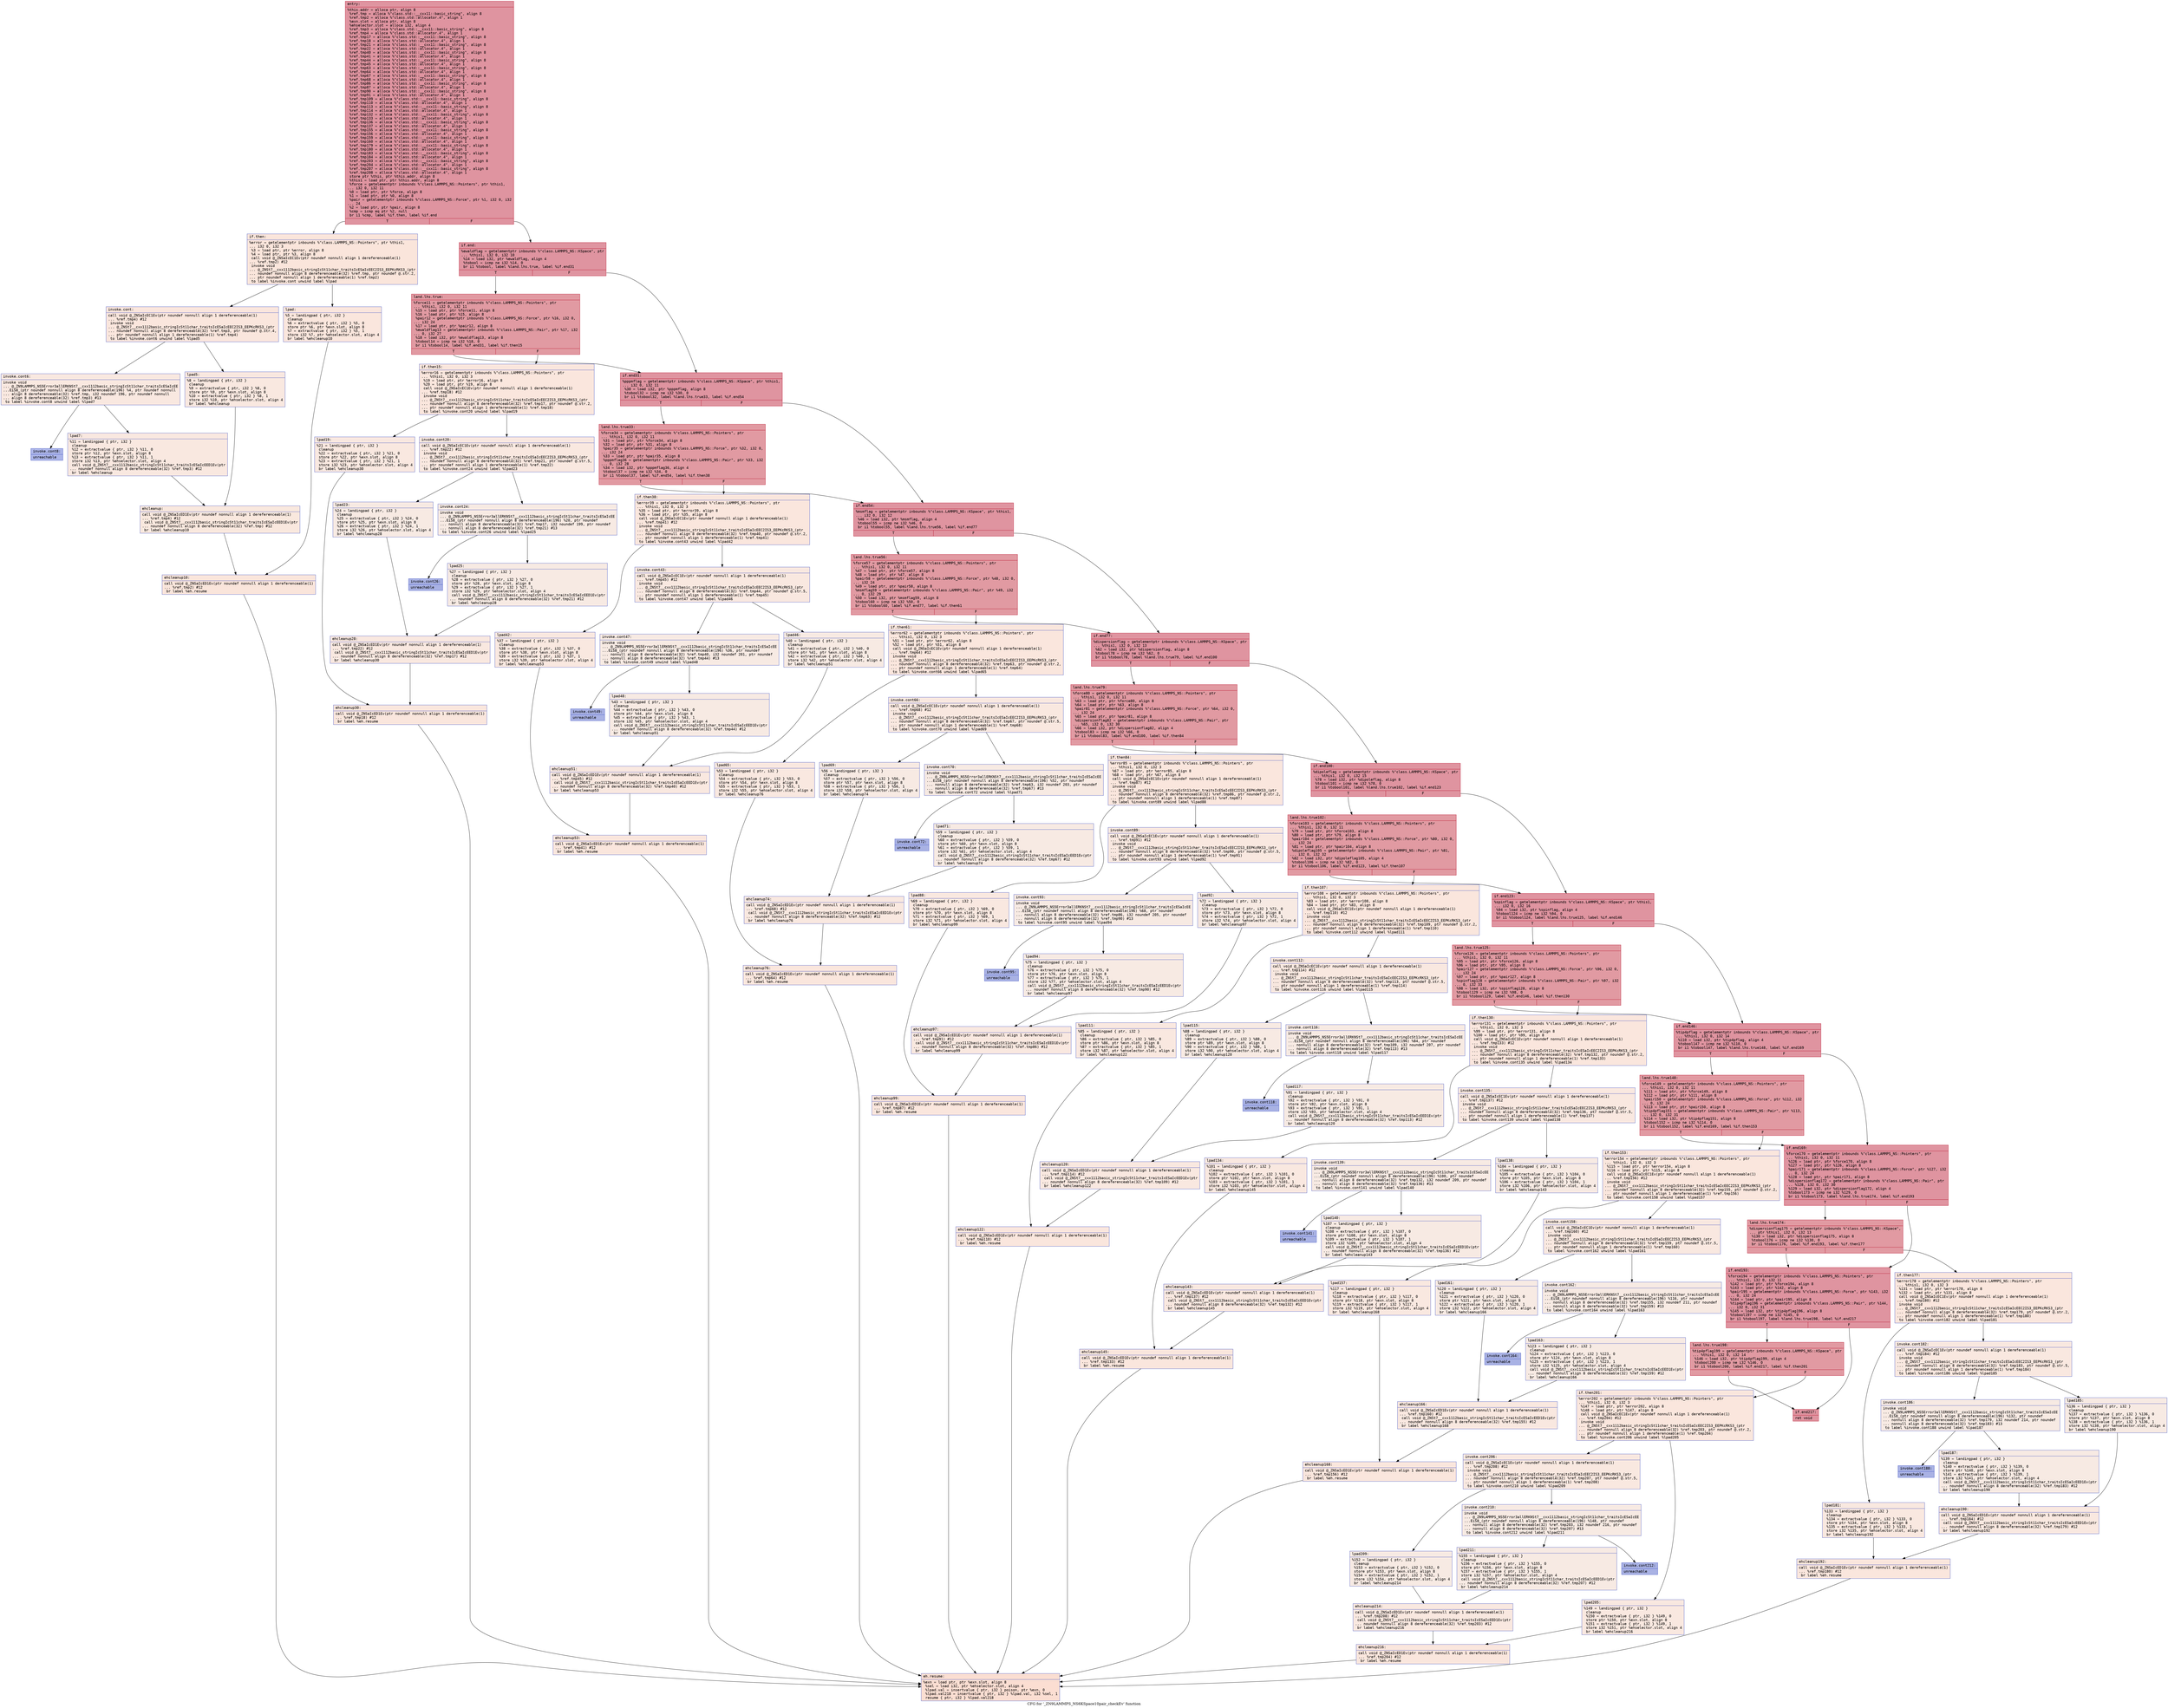 digraph "CFG for '_ZN9LAMMPS_NS6KSpace10pair_checkEv' function" {
	label="CFG for '_ZN9LAMMPS_NS6KSpace10pair_checkEv' function";

	Node0x55c423d86130 [shape=record,color="#b70d28ff", style=filled, fillcolor="#b70d2870" fontname="Courier",label="{entry:\l|  %this.addr = alloca ptr, align 8\l  %ref.tmp = alloca %\"class.std::__cxx11::basic_string\", align 8\l  %ref.tmp2 = alloca %\"class.std::allocator.4\", align 1\l  %exn.slot = alloca ptr, align 8\l  %ehselector.slot = alloca i32, align 4\l  %ref.tmp3 = alloca %\"class.std::__cxx11::basic_string\", align 8\l  %ref.tmp4 = alloca %\"class.std::allocator.4\", align 1\l  %ref.tmp17 = alloca %\"class.std::__cxx11::basic_string\", align 8\l  %ref.tmp18 = alloca %\"class.std::allocator.4\", align 1\l  %ref.tmp21 = alloca %\"class.std::__cxx11::basic_string\", align 8\l  %ref.tmp22 = alloca %\"class.std::allocator.4\", align 1\l  %ref.tmp40 = alloca %\"class.std::__cxx11::basic_string\", align 8\l  %ref.tmp41 = alloca %\"class.std::allocator.4\", align 1\l  %ref.tmp44 = alloca %\"class.std::__cxx11::basic_string\", align 8\l  %ref.tmp45 = alloca %\"class.std::allocator.4\", align 1\l  %ref.tmp63 = alloca %\"class.std::__cxx11::basic_string\", align 8\l  %ref.tmp64 = alloca %\"class.std::allocator.4\", align 1\l  %ref.tmp67 = alloca %\"class.std::__cxx11::basic_string\", align 8\l  %ref.tmp68 = alloca %\"class.std::allocator.4\", align 1\l  %ref.tmp86 = alloca %\"class.std::__cxx11::basic_string\", align 8\l  %ref.tmp87 = alloca %\"class.std::allocator.4\", align 1\l  %ref.tmp90 = alloca %\"class.std::__cxx11::basic_string\", align 8\l  %ref.tmp91 = alloca %\"class.std::allocator.4\", align 1\l  %ref.tmp109 = alloca %\"class.std::__cxx11::basic_string\", align 8\l  %ref.tmp110 = alloca %\"class.std::allocator.4\", align 1\l  %ref.tmp113 = alloca %\"class.std::__cxx11::basic_string\", align 8\l  %ref.tmp114 = alloca %\"class.std::allocator.4\", align 1\l  %ref.tmp132 = alloca %\"class.std::__cxx11::basic_string\", align 8\l  %ref.tmp133 = alloca %\"class.std::allocator.4\", align 1\l  %ref.tmp136 = alloca %\"class.std::__cxx11::basic_string\", align 8\l  %ref.tmp137 = alloca %\"class.std::allocator.4\", align 1\l  %ref.tmp155 = alloca %\"class.std::__cxx11::basic_string\", align 8\l  %ref.tmp156 = alloca %\"class.std::allocator.4\", align 1\l  %ref.tmp159 = alloca %\"class.std::__cxx11::basic_string\", align 8\l  %ref.tmp160 = alloca %\"class.std::allocator.4\", align 1\l  %ref.tmp179 = alloca %\"class.std::__cxx11::basic_string\", align 8\l  %ref.tmp180 = alloca %\"class.std::allocator.4\", align 1\l  %ref.tmp183 = alloca %\"class.std::__cxx11::basic_string\", align 8\l  %ref.tmp184 = alloca %\"class.std::allocator.4\", align 1\l  %ref.tmp203 = alloca %\"class.std::__cxx11::basic_string\", align 8\l  %ref.tmp204 = alloca %\"class.std::allocator.4\", align 1\l  %ref.tmp207 = alloca %\"class.std::__cxx11::basic_string\", align 8\l  %ref.tmp208 = alloca %\"class.std::allocator.4\", align 1\l  store ptr %this, ptr %this.addr, align 8\l  %this1 = load ptr, ptr %this.addr, align 8\l  %force = getelementptr inbounds %\"class.LAMMPS_NS::Pointers\", ptr %this1,\l... i32 0, i32 11\l  %0 = load ptr, ptr %force, align 8\l  %1 = load ptr, ptr %0, align 8\l  %pair = getelementptr inbounds %\"class.LAMMPS_NS::Force\", ptr %1, i32 0, i32\l... 24\l  %2 = load ptr, ptr %pair, align 8\l  %cmp = icmp eq ptr %2, null\l  br i1 %cmp, label %if.then, label %if.end\l|{<s0>T|<s1>F}}"];
	Node0x55c423d86130:s0 -> Node0x55c423d88c50[tooltip="entry -> if.then\nProbability 0.00%" ];
	Node0x55c423d86130:s1 -> Node0x55c423d88cc0[tooltip="entry -> if.end\nProbability 100.00%" ];
	Node0x55c423d88c50 [shape=record,color="#3d50c3ff", style=filled, fillcolor="#f4c5ad70" fontname="Courier",label="{if.then:\l|  %error = getelementptr inbounds %\"class.LAMMPS_NS::Pointers\", ptr %this1,\l... i32 0, i32 3\l  %3 = load ptr, ptr %error, align 8\l  %4 = load ptr, ptr %3, align 8\l  call void @_ZNSaIcEC1Ev(ptr noundef nonnull align 1 dereferenceable(1)\l... %ref.tmp2) #12\l  invoke void\l... @_ZNSt7__cxx1112basic_stringIcSt11char_traitsIcESaIcEEC2IS3_EEPKcRKS3_(ptr\l... noundef nonnull align 8 dereferenceable(32) %ref.tmp, ptr noundef @.str.2,\l... ptr noundef nonnull align 1 dereferenceable(1) %ref.tmp2)\l          to label %invoke.cont unwind label %lpad\l}"];
	Node0x55c423d88c50 -> Node0x55c423d89140[tooltip="if.then -> invoke.cont\nProbability 50.00%" ];
	Node0x55c423d88c50 -> Node0x55c423d891c0[tooltip="if.then -> lpad\nProbability 50.00%" ];
	Node0x55c423d89140 [shape=record,color="#3d50c3ff", style=filled, fillcolor="#f3c7b170" fontname="Courier",label="{invoke.cont:\l|  call void @_ZNSaIcEC1Ev(ptr noundef nonnull align 1 dereferenceable(1)\l... %ref.tmp4) #12\l  invoke void\l... @_ZNSt7__cxx1112basic_stringIcSt11char_traitsIcESaIcEEC2IS3_EEPKcRKS3_(ptr\l... noundef nonnull align 8 dereferenceable(32) %ref.tmp3, ptr noundef @.str.4,\l... ptr noundef nonnull align 1 dereferenceable(1) %ref.tmp4)\l          to label %invoke.cont6 unwind label %lpad5\l}"];
	Node0x55c423d89140 -> Node0x55c423d89540[tooltip="invoke.cont -> invoke.cont6\nProbability 50.00%" ];
	Node0x55c423d89140 -> Node0x55c423d89590[tooltip="invoke.cont -> lpad5\nProbability 50.00%" ];
	Node0x55c423d89540 [shape=record,color="#3d50c3ff", style=filled, fillcolor="#f1ccb870" fontname="Courier",label="{invoke.cont6:\l|  invoke void\l... @_ZN9LAMMPS_NS5Error3allERKNSt7__cxx1112basic_stringIcSt11char_traitsIcESaIcEE\l...EiS8_(ptr noundef nonnull align 8 dereferenceable(196) %4, ptr noundef nonnull\l... align 8 dereferenceable(32) %ref.tmp, i32 noundef 196, ptr noundef nonnull\l... align 8 dereferenceable(32) %ref.tmp3) #13\l          to label %invoke.cont8 unwind label %lpad7\l}"];
	Node0x55c423d89540 -> Node0x55c423d894f0[tooltip="invoke.cont6 -> invoke.cont8\nProbability 0.00%" ];
	Node0x55c423d89540 -> Node0x55c423d898b0[tooltip="invoke.cont6 -> lpad7\nProbability 100.00%" ];
	Node0x55c423d894f0 [shape=record,color="#3d50c3ff", style=filled, fillcolor="#4358cb70" fontname="Courier",label="{invoke.cont8:\l|  unreachable\l}"];
	Node0x55c423d891c0 [shape=record,color="#3d50c3ff", style=filled, fillcolor="#f3c7b170" fontname="Courier",label="{lpad:\l|  %5 = landingpad \{ ptr, i32 \}\l          cleanup\l  %6 = extractvalue \{ ptr, i32 \} %5, 0\l  store ptr %6, ptr %exn.slot, align 8\l  %7 = extractvalue \{ ptr, i32 \} %5, 1\l  store i32 %7, ptr %ehselector.slot, align 4\l  br label %ehcleanup10\l}"];
	Node0x55c423d891c0 -> Node0x55c423d89e70[tooltip="lpad -> ehcleanup10\nProbability 100.00%" ];
	Node0x55c423d89590 [shape=record,color="#3d50c3ff", style=filled, fillcolor="#f1ccb870" fontname="Courier",label="{lpad5:\l|  %8 = landingpad \{ ptr, i32 \}\l          cleanup\l  %9 = extractvalue \{ ptr, i32 \} %8, 0\l  store ptr %9, ptr %exn.slot, align 8\l  %10 = extractvalue \{ ptr, i32 \} %8, 1\l  store i32 %10, ptr %ehselector.slot, align 4\l  br label %ehcleanup\l}"];
	Node0x55c423d89590 -> Node0x55c423d8a1c0[tooltip="lpad5 -> ehcleanup\nProbability 100.00%" ];
	Node0x55c423d898b0 [shape=record,color="#3d50c3ff", style=filled, fillcolor="#f1ccb870" fontname="Courier",label="{lpad7:\l|  %11 = landingpad \{ ptr, i32 \}\l          cleanup\l  %12 = extractvalue \{ ptr, i32 \} %11, 0\l  store ptr %12, ptr %exn.slot, align 8\l  %13 = extractvalue \{ ptr, i32 \} %11, 1\l  store i32 %13, ptr %ehselector.slot, align 4\l  call void @_ZNSt7__cxx1112basic_stringIcSt11char_traitsIcESaIcEED1Ev(ptr\l... noundef nonnull align 8 dereferenceable(32) %ref.tmp3) #12\l  br label %ehcleanup\l}"];
	Node0x55c423d898b0 -> Node0x55c423d8a1c0[tooltip="lpad7 -> ehcleanup\nProbability 100.00%" ];
	Node0x55c423d8a1c0 [shape=record,color="#3d50c3ff", style=filled, fillcolor="#f2cab570" fontname="Courier",label="{ehcleanup:\l|  call void @_ZNSaIcED1Ev(ptr noundef nonnull align 1 dereferenceable(1)\l... %ref.tmp4) #12\l  call void @_ZNSt7__cxx1112basic_stringIcSt11char_traitsIcESaIcEED1Ev(ptr\l... noundef nonnull align 8 dereferenceable(32) %ref.tmp) #12\l  br label %ehcleanup10\l}"];
	Node0x55c423d8a1c0 -> Node0x55c423d89e70[tooltip="ehcleanup -> ehcleanup10\nProbability 100.00%" ];
	Node0x55c423d89e70 [shape=record,color="#3d50c3ff", style=filled, fillcolor="#f4c5ad70" fontname="Courier",label="{ehcleanup10:\l|  call void @_ZNSaIcED1Ev(ptr noundef nonnull align 1 dereferenceable(1)\l... %ref.tmp2) #12\l  br label %eh.resume\l}"];
	Node0x55c423d89e70 -> Node0x55c423d8aa70[tooltip="ehcleanup10 -> eh.resume\nProbability 100.00%" ];
	Node0x55c423d88cc0 [shape=record,color="#b70d28ff", style=filled, fillcolor="#b70d2870" fontname="Courier",label="{if.end:\l|  %ewaldflag = getelementptr inbounds %\"class.LAMMPS_NS::KSpace\", ptr\l... %this1, i32 0, i32 10\l  %14 = load i32, ptr %ewaldflag, align 4\l  %tobool = icmp ne i32 %14, 0\l  br i1 %tobool, label %land.lhs.true, label %if.end31\l|{<s0>T|<s1>F}}"];
	Node0x55c423d88cc0:s0 -> Node0x55c423d8ad30[tooltip="if.end -> land.lhs.true\nProbability 62.50%" ];
	Node0x55c423d88cc0:s1 -> Node0x55c423d8adb0[tooltip="if.end -> if.end31\nProbability 37.50%" ];
	Node0x55c423d8ad30 [shape=record,color="#b70d28ff", style=filled, fillcolor="#bb1b2c70" fontname="Courier",label="{land.lhs.true:\l|  %force11 = getelementptr inbounds %\"class.LAMMPS_NS::Pointers\", ptr\l... %this1, i32 0, i32 11\l  %15 = load ptr, ptr %force11, align 8\l  %16 = load ptr, ptr %15, align 8\l  %pair12 = getelementptr inbounds %\"class.LAMMPS_NS::Force\", ptr %16, i32 0,\l... i32 24\l  %17 = load ptr, ptr %pair12, align 8\l  %ewaldflag13 = getelementptr inbounds %\"class.LAMMPS_NS::Pair\", ptr %17, i32\l... 0, i32 27\l  %18 = load i32, ptr %ewaldflag13, align 8\l  %tobool14 = icmp ne i32 %18, 0\l  br i1 %tobool14, label %if.end31, label %if.then15\l|{<s0>T|<s1>F}}"];
	Node0x55c423d8ad30:s0 -> Node0x55c423d8adb0[tooltip="land.lhs.true -> if.end31\nProbability 100.00%" ];
	Node0x55c423d8ad30:s1 -> Node0x55c423d8b450[tooltip="land.lhs.true -> if.then15\nProbability 0.00%" ];
	Node0x55c423d8b450 [shape=record,color="#3d50c3ff", style=filled, fillcolor="#f3c7b170" fontname="Courier",label="{if.then15:\l|  %error16 = getelementptr inbounds %\"class.LAMMPS_NS::Pointers\", ptr\l... %this1, i32 0, i32 3\l  %19 = load ptr, ptr %error16, align 8\l  %20 = load ptr, ptr %19, align 8\l  call void @_ZNSaIcEC1Ev(ptr noundef nonnull align 1 dereferenceable(1)\l... %ref.tmp18) #12\l  invoke void\l... @_ZNSt7__cxx1112basic_stringIcSt11char_traitsIcESaIcEEC2IS3_EEPKcRKS3_(ptr\l... noundef nonnull align 8 dereferenceable(32) %ref.tmp17, ptr noundef @.str.2,\l... ptr noundef nonnull align 1 dereferenceable(1) %ref.tmp18)\l          to label %invoke.cont20 unwind label %lpad19\l}"];
	Node0x55c423d8b450 -> Node0x55c423d8b8e0[tooltip="if.then15 -> invoke.cont20\nProbability 50.00%" ];
	Node0x55c423d8b450 -> Node0x55c423d8b960[tooltip="if.then15 -> lpad19\nProbability 50.00%" ];
	Node0x55c423d8b8e0 [shape=record,color="#3d50c3ff", style=filled, fillcolor="#f1ccb870" fontname="Courier",label="{invoke.cont20:\l|  call void @_ZNSaIcEC1Ev(ptr noundef nonnull align 1 dereferenceable(1)\l... %ref.tmp22) #12\l  invoke void\l... @_ZNSt7__cxx1112basic_stringIcSt11char_traitsIcESaIcEEC2IS3_EEPKcRKS3_(ptr\l... noundef nonnull align 8 dereferenceable(32) %ref.tmp21, ptr noundef @.str.5,\l... ptr noundef nonnull align 1 dereferenceable(1) %ref.tmp22)\l          to label %invoke.cont24 unwind label %lpad23\l}"];
	Node0x55c423d8b8e0 -> Node0x55c423d8bc80[tooltip="invoke.cont20 -> invoke.cont24\nProbability 50.00%" ];
	Node0x55c423d8b8e0 -> Node0x55c423d8bcd0[tooltip="invoke.cont20 -> lpad23\nProbability 50.00%" ];
	Node0x55c423d8bc80 [shape=record,color="#3d50c3ff", style=filled, fillcolor="#eed0c070" fontname="Courier",label="{invoke.cont24:\l|  invoke void\l... @_ZN9LAMMPS_NS5Error3allERKNSt7__cxx1112basic_stringIcSt11char_traitsIcESaIcEE\l...EiS8_(ptr noundef nonnull align 8 dereferenceable(196) %20, ptr noundef\l... nonnull align 8 dereferenceable(32) %ref.tmp17, i32 noundef 199, ptr noundef\l... nonnull align 8 dereferenceable(32) %ref.tmp21) #13\l          to label %invoke.cont26 unwind label %lpad25\l}"];
	Node0x55c423d8bc80 -> Node0x55c423d8bc30[tooltip="invoke.cont24 -> invoke.cont26\nProbability 0.00%" ];
	Node0x55c423d8bc80 -> Node0x55c423d8bff0[tooltip="invoke.cont24 -> lpad25\nProbability 100.00%" ];
	Node0x55c423d8bc30 [shape=record,color="#3d50c3ff", style=filled, fillcolor="#3d50c370" fontname="Courier",label="{invoke.cont26:\l|  unreachable\l}"];
	Node0x55c423d8b960 [shape=record,color="#3d50c3ff", style=filled, fillcolor="#f1ccb870" fontname="Courier",label="{lpad19:\l|  %21 = landingpad \{ ptr, i32 \}\l          cleanup\l  %22 = extractvalue \{ ptr, i32 \} %21, 0\l  store ptr %22, ptr %exn.slot, align 8\l  %23 = extractvalue \{ ptr, i32 \} %21, 1\l  store i32 %23, ptr %ehselector.slot, align 4\l  br label %ehcleanup30\l}"];
	Node0x55c423d8b960 -> Node0x55c423d8c5b0[tooltip="lpad19 -> ehcleanup30\nProbability 100.00%" ];
	Node0x55c423d8bcd0 [shape=record,color="#3d50c3ff", style=filled, fillcolor="#eed0c070" fontname="Courier",label="{lpad23:\l|  %24 = landingpad \{ ptr, i32 \}\l          cleanup\l  %25 = extractvalue \{ ptr, i32 \} %24, 0\l  store ptr %25, ptr %exn.slot, align 8\l  %26 = extractvalue \{ ptr, i32 \} %24, 1\l  store i32 %26, ptr %ehselector.slot, align 4\l  br label %ehcleanup28\l}"];
	Node0x55c423d8bcd0 -> Node0x55c423d8c900[tooltip="lpad23 -> ehcleanup28\nProbability 100.00%" ];
	Node0x55c423d8bff0 [shape=record,color="#3d50c3ff", style=filled, fillcolor="#eed0c070" fontname="Courier",label="{lpad25:\l|  %27 = landingpad \{ ptr, i32 \}\l          cleanup\l  %28 = extractvalue \{ ptr, i32 \} %27, 0\l  store ptr %28, ptr %exn.slot, align 8\l  %29 = extractvalue \{ ptr, i32 \} %27, 1\l  store i32 %29, ptr %ehselector.slot, align 4\l  call void @_ZNSt7__cxx1112basic_stringIcSt11char_traitsIcESaIcEED1Ev(ptr\l... noundef nonnull align 8 dereferenceable(32) %ref.tmp21) #12\l  br label %ehcleanup28\l}"];
	Node0x55c423d8bff0 -> Node0x55c423d8c900[tooltip="lpad25 -> ehcleanup28\nProbability 100.00%" ];
	Node0x55c423d8c900 [shape=record,color="#3d50c3ff", style=filled, fillcolor="#f1ccb870" fontname="Courier",label="{ehcleanup28:\l|  call void @_ZNSaIcED1Ev(ptr noundef nonnull align 1 dereferenceable(1)\l... %ref.tmp22) #12\l  call void @_ZNSt7__cxx1112basic_stringIcSt11char_traitsIcESaIcEED1Ev(ptr\l... noundef nonnull align 8 dereferenceable(32) %ref.tmp17) #12\l  br label %ehcleanup30\l}"];
	Node0x55c423d8c900 -> Node0x55c423d8c5b0[tooltip="ehcleanup28 -> ehcleanup30\nProbability 100.00%" ];
	Node0x55c423d8c5b0 [shape=record,color="#3d50c3ff", style=filled, fillcolor="#f3c7b170" fontname="Courier",label="{ehcleanup30:\l|  call void @_ZNSaIcED1Ev(ptr noundef nonnull align 1 dereferenceable(1)\l... %ref.tmp18) #12\l  br label %eh.resume\l}"];
	Node0x55c423d8c5b0 -> Node0x55c423d8aa70[tooltip="ehcleanup30 -> eh.resume\nProbability 100.00%" ];
	Node0x55c423d8adb0 [shape=record,color="#b70d28ff", style=filled, fillcolor="#b70d2870" fontname="Courier",label="{if.end31:\l|  %pppmflag = getelementptr inbounds %\"class.LAMMPS_NS::KSpace\", ptr %this1,\l... i32 0, i32 11\l  %30 = load i32, ptr %pppmflag, align 8\l  %tobool32 = icmp ne i32 %30, 0\l  br i1 %tobool32, label %land.lhs.true33, label %if.end54\l|{<s0>T|<s1>F}}"];
	Node0x55c423d8adb0:s0 -> Node0x55c423d8d420[tooltip="if.end31 -> land.lhs.true33\nProbability 62.50%" ];
	Node0x55c423d8adb0:s1 -> Node0x55c423d8d4a0[tooltip="if.end31 -> if.end54\nProbability 37.50%" ];
	Node0x55c423d8d420 [shape=record,color="#b70d28ff", style=filled, fillcolor="#bb1b2c70" fontname="Courier",label="{land.lhs.true33:\l|  %force34 = getelementptr inbounds %\"class.LAMMPS_NS::Pointers\", ptr\l... %this1, i32 0, i32 11\l  %31 = load ptr, ptr %force34, align 8\l  %32 = load ptr, ptr %31, align 8\l  %pair35 = getelementptr inbounds %\"class.LAMMPS_NS::Force\", ptr %32, i32 0,\l... i32 24\l  %33 = load ptr, ptr %pair35, align 8\l  %pppmflag36 = getelementptr inbounds %\"class.LAMMPS_NS::Pair\", ptr %33, i32\l... 0, i32 28\l  %34 = load i32, ptr %pppmflag36, align 4\l  %tobool37 = icmp ne i32 %34, 0\l  br i1 %tobool37, label %if.end54, label %if.then38\l|{<s0>T|<s1>F}}"];
	Node0x55c423d8d420:s0 -> Node0x55c423d8d4a0[tooltip="land.lhs.true33 -> if.end54\nProbability 100.00%" ];
	Node0x55c423d8d420:s1 -> Node0x55c423d8db20[tooltip="land.lhs.true33 -> if.then38\nProbability 0.00%" ];
	Node0x55c423d8db20 [shape=record,color="#3d50c3ff", style=filled, fillcolor="#f3c7b170" fontname="Courier",label="{if.then38:\l|  %error39 = getelementptr inbounds %\"class.LAMMPS_NS::Pointers\", ptr\l... %this1, i32 0, i32 3\l  %35 = load ptr, ptr %error39, align 8\l  %36 = load ptr, ptr %35, align 8\l  call void @_ZNSaIcEC1Ev(ptr noundef nonnull align 1 dereferenceable(1)\l... %ref.tmp41) #12\l  invoke void\l... @_ZNSt7__cxx1112basic_stringIcSt11char_traitsIcESaIcEEC2IS3_EEPKcRKS3_(ptr\l... noundef nonnull align 8 dereferenceable(32) %ref.tmp40, ptr noundef @.str.2,\l... ptr noundef nonnull align 1 dereferenceable(1) %ref.tmp41)\l          to label %invoke.cont43 unwind label %lpad42\l}"];
	Node0x55c423d8db20 -> Node0x55c423d8dfb0[tooltip="if.then38 -> invoke.cont43\nProbability 50.00%" ];
	Node0x55c423d8db20 -> Node0x55c423d8e030[tooltip="if.then38 -> lpad42\nProbability 50.00%" ];
	Node0x55c423d8dfb0 [shape=record,color="#3d50c3ff", style=filled, fillcolor="#f1ccb870" fontname="Courier",label="{invoke.cont43:\l|  call void @_ZNSaIcEC1Ev(ptr noundef nonnull align 1 dereferenceable(1)\l... %ref.tmp45) #12\l  invoke void\l... @_ZNSt7__cxx1112basic_stringIcSt11char_traitsIcESaIcEEC2IS3_EEPKcRKS3_(ptr\l... noundef nonnull align 8 dereferenceable(32) %ref.tmp44, ptr noundef @.str.5,\l... ptr noundef nonnull align 1 dereferenceable(1) %ref.tmp45)\l          to label %invoke.cont47 unwind label %lpad46\l}"];
	Node0x55c423d8dfb0 -> Node0x55c423d8e350[tooltip="invoke.cont43 -> invoke.cont47\nProbability 50.00%" ];
	Node0x55c423d8dfb0 -> Node0x55c423d8e3a0[tooltip="invoke.cont43 -> lpad46\nProbability 50.00%" ];
	Node0x55c423d8e350 [shape=record,color="#3d50c3ff", style=filled, fillcolor="#eed0c070" fontname="Courier",label="{invoke.cont47:\l|  invoke void\l... @_ZN9LAMMPS_NS5Error3allERKNSt7__cxx1112basic_stringIcSt11char_traitsIcESaIcEE\l...EiS8_(ptr noundef nonnull align 8 dereferenceable(196) %36, ptr noundef\l... nonnull align 8 dereferenceable(32) %ref.tmp40, i32 noundef 201, ptr noundef\l... nonnull align 8 dereferenceable(32) %ref.tmp44) #13\l          to label %invoke.cont49 unwind label %lpad48\l}"];
	Node0x55c423d8e350 -> Node0x55c423d8e300[tooltip="invoke.cont47 -> invoke.cont49\nProbability 0.00%" ];
	Node0x55c423d8e350 -> Node0x55c423d8e660[tooltip="invoke.cont47 -> lpad48\nProbability 100.00%" ];
	Node0x55c423d8e300 [shape=record,color="#3d50c3ff", style=filled, fillcolor="#3d50c370" fontname="Courier",label="{invoke.cont49:\l|  unreachable\l}"];
	Node0x55c423d8e030 [shape=record,color="#3d50c3ff", style=filled, fillcolor="#f1ccb870" fontname="Courier",label="{lpad42:\l|  %37 = landingpad \{ ptr, i32 \}\l          cleanup\l  %38 = extractvalue \{ ptr, i32 \} %37, 0\l  store ptr %38, ptr %exn.slot, align 8\l  %39 = extractvalue \{ ptr, i32 \} %37, 1\l  store i32 %39, ptr %ehselector.slot, align 4\l  br label %ehcleanup53\l}"];
	Node0x55c423d8e030 -> Node0x55c423d8ec20[tooltip="lpad42 -> ehcleanup53\nProbability 100.00%" ];
	Node0x55c423d8e3a0 [shape=record,color="#3d50c3ff", style=filled, fillcolor="#eed0c070" fontname="Courier",label="{lpad46:\l|  %40 = landingpad \{ ptr, i32 \}\l          cleanup\l  %41 = extractvalue \{ ptr, i32 \} %40, 0\l  store ptr %41, ptr %exn.slot, align 8\l  %42 = extractvalue \{ ptr, i32 \} %40, 1\l  store i32 %42, ptr %ehselector.slot, align 4\l  br label %ehcleanup51\l}"];
	Node0x55c423d8e3a0 -> Node0x55c423d8ef70[tooltip="lpad46 -> ehcleanup51\nProbability 100.00%" ];
	Node0x55c423d8e660 [shape=record,color="#3d50c3ff", style=filled, fillcolor="#eed0c070" fontname="Courier",label="{lpad48:\l|  %43 = landingpad \{ ptr, i32 \}\l          cleanup\l  %44 = extractvalue \{ ptr, i32 \} %43, 0\l  store ptr %44, ptr %exn.slot, align 8\l  %45 = extractvalue \{ ptr, i32 \} %43, 1\l  store i32 %45, ptr %ehselector.slot, align 4\l  call void @_ZNSt7__cxx1112basic_stringIcSt11char_traitsIcESaIcEED1Ev(ptr\l... noundef nonnull align 8 dereferenceable(32) %ref.tmp44) #12\l  br label %ehcleanup51\l}"];
	Node0x55c423d8e660 -> Node0x55c423d8ef70[tooltip="lpad48 -> ehcleanup51\nProbability 100.00%" ];
	Node0x55c423d8ef70 [shape=record,color="#3d50c3ff", style=filled, fillcolor="#f1ccb870" fontname="Courier",label="{ehcleanup51:\l|  call void @_ZNSaIcED1Ev(ptr noundef nonnull align 1 dereferenceable(1)\l... %ref.tmp45) #12\l  call void @_ZNSt7__cxx1112basic_stringIcSt11char_traitsIcESaIcEED1Ev(ptr\l... noundef nonnull align 8 dereferenceable(32) %ref.tmp40) #12\l  br label %ehcleanup53\l}"];
	Node0x55c423d8ef70 -> Node0x55c423d8ec20[tooltip="ehcleanup51 -> ehcleanup53\nProbability 100.00%" ];
	Node0x55c423d8ec20 [shape=record,color="#3d50c3ff", style=filled, fillcolor="#f3c7b170" fontname="Courier",label="{ehcleanup53:\l|  call void @_ZNSaIcED1Ev(ptr noundef nonnull align 1 dereferenceable(1)\l... %ref.tmp41) #12\l  br label %eh.resume\l}"];
	Node0x55c423d8ec20 -> Node0x55c423d8aa70[tooltip="ehcleanup53 -> eh.resume\nProbability 100.00%" ];
	Node0x55c423d8d4a0 [shape=record,color="#b70d28ff", style=filled, fillcolor="#b70d2870" fontname="Courier",label="{if.end54:\l|  %msmflag = getelementptr inbounds %\"class.LAMMPS_NS::KSpace\", ptr %this1,\l... i32 0, i32 12\l  %46 = load i32, ptr %msmflag, align 4\l  %tobool55 = icmp ne i32 %46, 0\l  br i1 %tobool55, label %land.lhs.true56, label %if.end77\l|{<s0>T|<s1>F}}"];
	Node0x55c423d8d4a0:s0 -> Node0x55c423d90060[tooltip="if.end54 -> land.lhs.true56\nProbability 62.50%" ];
	Node0x55c423d8d4a0:s1 -> Node0x55c423d900e0[tooltip="if.end54 -> if.end77\nProbability 37.50%" ];
	Node0x55c423d90060 [shape=record,color="#b70d28ff", style=filled, fillcolor="#bb1b2c70" fontname="Courier",label="{land.lhs.true56:\l|  %force57 = getelementptr inbounds %\"class.LAMMPS_NS::Pointers\", ptr\l... %this1, i32 0, i32 11\l  %47 = load ptr, ptr %force57, align 8\l  %48 = load ptr, ptr %47, align 8\l  %pair58 = getelementptr inbounds %\"class.LAMMPS_NS::Force\", ptr %48, i32 0,\l... i32 24\l  %49 = load ptr, ptr %pair58, align 8\l  %msmflag59 = getelementptr inbounds %\"class.LAMMPS_NS::Pair\", ptr %49, i32\l... 0, i32 29\l  %50 = load i32, ptr %msmflag59, align 8\l  %tobool60 = icmp ne i32 %50, 0\l  br i1 %tobool60, label %if.end77, label %if.then61\l|{<s0>T|<s1>F}}"];
	Node0x55c423d90060:s0 -> Node0x55c423d900e0[tooltip="land.lhs.true56 -> if.end77\nProbability 100.00%" ];
	Node0x55c423d90060:s1 -> Node0x55c423d90f90[tooltip="land.lhs.true56 -> if.then61\nProbability 0.00%" ];
	Node0x55c423d90f90 [shape=record,color="#3d50c3ff", style=filled, fillcolor="#f3c7b170" fontname="Courier",label="{if.then61:\l|  %error62 = getelementptr inbounds %\"class.LAMMPS_NS::Pointers\", ptr\l... %this1, i32 0, i32 3\l  %51 = load ptr, ptr %error62, align 8\l  %52 = load ptr, ptr %51, align 8\l  call void @_ZNSaIcEC1Ev(ptr noundef nonnull align 1 dereferenceable(1)\l... %ref.tmp64) #12\l  invoke void\l... @_ZNSt7__cxx1112basic_stringIcSt11char_traitsIcESaIcEEC2IS3_EEPKcRKS3_(ptr\l... noundef nonnull align 8 dereferenceable(32) %ref.tmp63, ptr noundef @.str.2,\l... ptr noundef nonnull align 1 dereferenceable(1) %ref.tmp64)\l          to label %invoke.cont66 unwind label %lpad65\l}"];
	Node0x55c423d90f90 -> Node0x55c423d91420[tooltip="if.then61 -> invoke.cont66\nProbability 50.00%" ];
	Node0x55c423d90f90 -> Node0x55c423d914a0[tooltip="if.then61 -> lpad65\nProbability 50.00%" ];
	Node0x55c423d91420 [shape=record,color="#3d50c3ff", style=filled, fillcolor="#f1ccb870" fontname="Courier",label="{invoke.cont66:\l|  call void @_ZNSaIcEC1Ev(ptr noundef nonnull align 1 dereferenceable(1)\l... %ref.tmp68) #12\l  invoke void\l... @_ZNSt7__cxx1112basic_stringIcSt11char_traitsIcESaIcEEC2IS3_EEPKcRKS3_(ptr\l... noundef nonnull align 8 dereferenceable(32) %ref.tmp67, ptr noundef @.str.5,\l... ptr noundef nonnull align 1 dereferenceable(1) %ref.tmp68)\l          to label %invoke.cont70 unwind label %lpad69\l}"];
	Node0x55c423d91420 -> Node0x55c423d917c0[tooltip="invoke.cont66 -> invoke.cont70\nProbability 50.00%" ];
	Node0x55c423d91420 -> Node0x55c423d91810[tooltip="invoke.cont66 -> lpad69\nProbability 50.00%" ];
	Node0x55c423d917c0 [shape=record,color="#3d50c3ff", style=filled, fillcolor="#eed0c070" fontname="Courier",label="{invoke.cont70:\l|  invoke void\l... @_ZN9LAMMPS_NS5Error3allERKNSt7__cxx1112basic_stringIcSt11char_traitsIcESaIcEE\l...EiS8_(ptr noundef nonnull align 8 dereferenceable(196) %52, ptr noundef\l... nonnull align 8 dereferenceable(32) %ref.tmp63, i32 noundef 203, ptr noundef\l... nonnull align 8 dereferenceable(32) %ref.tmp67) #13\l          to label %invoke.cont72 unwind label %lpad71\l}"];
	Node0x55c423d917c0 -> Node0x55c423d91770[tooltip="invoke.cont70 -> invoke.cont72\nProbability 0.00%" ];
	Node0x55c423d917c0 -> Node0x55c423d91ad0[tooltip="invoke.cont70 -> lpad71\nProbability 100.00%" ];
	Node0x55c423d91770 [shape=record,color="#3d50c3ff", style=filled, fillcolor="#3d50c370" fontname="Courier",label="{invoke.cont72:\l|  unreachable\l}"];
	Node0x55c423d914a0 [shape=record,color="#3d50c3ff", style=filled, fillcolor="#f1ccb870" fontname="Courier",label="{lpad65:\l|  %53 = landingpad \{ ptr, i32 \}\l          cleanup\l  %54 = extractvalue \{ ptr, i32 \} %53, 0\l  store ptr %54, ptr %exn.slot, align 8\l  %55 = extractvalue \{ ptr, i32 \} %53, 1\l  store i32 %55, ptr %ehselector.slot, align 4\l  br label %ehcleanup76\l}"];
	Node0x55c423d914a0 -> Node0x55c423d92090[tooltip="lpad65 -> ehcleanup76\nProbability 100.00%" ];
	Node0x55c423d91810 [shape=record,color="#3d50c3ff", style=filled, fillcolor="#eed0c070" fontname="Courier",label="{lpad69:\l|  %56 = landingpad \{ ptr, i32 \}\l          cleanup\l  %57 = extractvalue \{ ptr, i32 \} %56, 0\l  store ptr %57, ptr %exn.slot, align 8\l  %58 = extractvalue \{ ptr, i32 \} %56, 1\l  store i32 %58, ptr %ehselector.slot, align 4\l  br label %ehcleanup74\l}"];
	Node0x55c423d91810 -> Node0x55c423d923e0[tooltip="lpad69 -> ehcleanup74\nProbability 100.00%" ];
	Node0x55c423d91ad0 [shape=record,color="#3d50c3ff", style=filled, fillcolor="#eed0c070" fontname="Courier",label="{lpad71:\l|  %59 = landingpad \{ ptr, i32 \}\l          cleanup\l  %60 = extractvalue \{ ptr, i32 \} %59, 0\l  store ptr %60, ptr %exn.slot, align 8\l  %61 = extractvalue \{ ptr, i32 \} %59, 1\l  store i32 %61, ptr %ehselector.slot, align 4\l  call void @_ZNSt7__cxx1112basic_stringIcSt11char_traitsIcESaIcEED1Ev(ptr\l... noundef nonnull align 8 dereferenceable(32) %ref.tmp67) #12\l  br label %ehcleanup74\l}"];
	Node0x55c423d91ad0 -> Node0x55c423d923e0[tooltip="lpad71 -> ehcleanup74\nProbability 100.00%" ];
	Node0x55c423d923e0 [shape=record,color="#3d50c3ff", style=filled, fillcolor="#f1ccb870" fontname="Courier",label="{ehcleanup74:\l|  call void @_ZNSaIcED1Ev(ptr noundef nonnull align 1 dereferenceable(1)\l... %ref.tmp68) #12\l  call void @_ZNSt7__cxx1112basic_stringIcSt11char_traitsIcESaIcEED1Ev(ptr\l... noundef nonnull align 8 dereferenceable(32) %ref.tmp63) #12\l  br label %ehcleanup76\l}"];
	Node0x55c423d923e0 -> Node0x55c423d92090[tooltip="ehcleanup74 -> ehcleanup76\nProbability 100.00%" ];
	Node0x55c423d92090 [shape=record,color="#3d50c3ff", style=filled, fillcolor="#f3c7b170" fontname="Courier",label="{ehcleanup76:\l|  call void @_ZNSaIcED1Ev(ptr noundef nonnull align 1 dereferenceable(1)\l... %ref.tmp64) #12\l  br label %eh.resume\l}"];
	Node0x55c423d92090 -> Node0x55c423d8aa70[tooltip="ehcleanup76 -> eh.resume\nProbability 100.00%" ];
	Node0x55c423d900e0 [shape=record,color="#b70d28ff", style=filled, fillcolor="#b70d2870" fontname="Courier",label="{if.end77:\l|  %dispersionflag = getelementptr inbounds %\"class.LAMMPS_NS::KSpace\", ptr\l... %this1, i32 0, i32 13\l  %62 = load i32, ptr %dispersionflag, align 8\l  %tobool78 = icmp ne i32 %62, 0\l  br i1 %tobool78, label %land.lhs.true79, label %if.end100\l|{<s0>T|<s1>F}}"];
	Node0x55c423d900e0:s0 -> Node0x55c423d92f00[tooltip="if.end77 -> land.lhs.true79\nProbability 62.50%" ];
	Node0x55c423d900e0:s1 -> Node0x55c423d92f80[tooltip="if.end77 -> if.end100\nProbability 37.50%" ];
	Node0x55c423d92f00 [shape=record,color="#b70d28ff", style=filled, fillcolor="#bb1b2c70" fontname="Courier",label="{land.lhs.true79:\l|  %force80 = getelementptr inbounds %\"class.LAMMPS_NS::Pointers\", ptr\l... %this1, i32 0, i32 11\l  %63 = load ptr, ptr %force80, align 8\l  %64 = load ptr, ptr %63, align 8\l  %pair81 = getelementptr inbounds %\"class.LAMMPS_NS::Force\", ptr %64, i32 0,\l... i32 24\l  %65 = load ptr, ptr %pair81, align 8\l  %dispersionflag82 = getelementptr inbounds %\"class.LAMMPS_NS::Pair\", ptr\l... %65, i32 0, i32 30\l  %66 = load i32, ptr %dispersionflag82, align 4\l  %tobool83 = icmp ne i32 %66, 0\l  br i1 %tobool83, label %if.end100, label %if.then84\l|{<s0>T|<s1>F}}"];
	Node0x55c423d92f00:s0 -> Node0x55c423d92f80[tooltip="land.lhs.true79 -> if.end100\nProbability 100.00%" ];
	Node0x55c423d92f00:s1 -> Node0x55c423d93660[tooltip="land.lhs.true79 -> if.then84\nProbability 0.00%" ];
	Node0x55c423d93660 [shape=record,color="#3d50c3ff", style=filled, fillcolor="#f3c7b170" fontname="Courier",label="{if.then84:\l|  %error85 = getelementptr inbounds %\"class.LAMMPS_NS::Pointers\", ptr\l... %this1, i32 0, i32 3\l  %67 = load ptr, ptr %error85, align 8\l  %68 = load ptr, ptr %67, align 8\l  call void @_ZNSaIcEC1Ev(ptr noundef nonnull align 1 dereferenceable(1)\l... %ref.tmp87) #12\l  invoke void\l... @_ZNSt7__cxx1112basic_stringIcSt11char_traitsIcESaIcEEC2IS3_EEPKcRKS3_(ptr\l... noundef nonnull align 8 dereferenceable(32) %ref.tmp86, ptr noundef @.str.2,\l... ptr noundef nonnull align 1 dereferenceable(1) %ref.tmp87)\l          to label %invoke.cont89 unwind label %lpad88\l}"];
	Node0x55c423d93660 -> Node0x55c423d93ac0[tooltip="if.then84 -> invoke.cont89\nProbability 50.00%" ];
	Node0x55c423d93660 -> Node0x55c423d93b10[tooltip="if.then84 -> lpad88\nProbability 50.00%" ];
	Node0x55c423d93ac0 [shape=record,color="#3d50c3ff", style=filled, fillcolor="#f1ccb870" fontname="Courier",label="{invoke.cont89:\l|  call void @_ZNSaIcEC1Ev(ptr noundef nonnull align 1 dereferenceable(1)\l... %ref.tmp91) #12\l  invoke void\l... @_ZNSt7__cxx1112basic_stringIcSt11char_traitsIcESaIcEEC2IS3_EEPKcRKS3_(ptr\l... noundef nonnull align 8 dereferenceable(32) %ref.tmp90, ptr noundef @.str.5,\l... ptr noundef nonnull align 1 dereferenceable(1) %ref.tmp91)\l          to label %invoke.cont93 unwind label %lpad92\l}"];
	Node0x55c423d93ac0 -> Node0x55c423d93e30[tooltip="invoke.cont89 -> invoke.cont93\nProbability 50.00%" ];
	Node0x55c423d93ac0 -> Node0x55c423d93e80[tooltip="invoke.cont89 -> lpad92\nProbability 50.00%" ];
	Node0x55c423d93e30 [shape=record,color="#3d50c3ff", style=filled, fillcolor="#eed0c070" fontname="Courier",label="{invoke.cont93:\l|  invoke void\l... @_ZN9LAMMPS_NS5Error3allERKNSt7__cxx1112basic_stringIcSt11char_traitsIcESaIcEE\l...EiS8_(ptr noundef nonnull align 8 dereferenceable(196) %68, ptr noundef\l... nonnull align 8 dereferenceable(32) %ref.tmp86, i32 noundef 205, ptr noundef\l... nonnull align 8 dereferenceable(32) %ref.tmp90) #13\l          to label %invoke.cont95 unwind label %lpad94\l}"];
	Node0x55c423d93e30 -> Node0x55c423d93de0[tooltip="invoke.cont93 -> invoke.cont95\nProbability 0.00%" ];
	Node0x55c423d93e30 -> Node0x55c423d94140[tooltip="invoke.cont93 -> lpad94\nProbability 100.00%" ];
	Node0x55c423d93de0 [shape=record,color="#3d50c3ff", style=filled, fillcolor="#3d50c370" fontname="Courier",label="{invoke.cont95:\l|  unreachable\l}"];
	Node0x55c423d93b10 [shape=record,color="#3d50c3ff", style=filled, fillcolor="#f1ccb870" fontname="Courier",label="{lpad88:\l|  %69 = landingpad \{ ptr, i32 \}\l          cleanup\l  %70 = extractvalue \{ ptr, i32 \} %69, 0\l  store ptr %70, ptr %exn.slot, align 8\l  %71 = extractvalue \{ ptr, i32 \} %69, 1\l  store i32 %71, ptr %ehselector.slot, align 4\l  br label %ehcleanup99\l}"];
	Node0x55c423d93b10 -> Node0x55c423d94700[tooltip="lpad88 -> ehcleanup99\nProbability 100.00%" ];
	Node0x55c423d93e80 [shape=record,color="#3d50c3ff", style=filled, fillcolor="#eed0c070" fontname="Courier",label="{lpad92:\l|  %72 = landingpad \{ ptr, i32 \}\l          cleanup\l  %73 = extractvalue \{ ptr, i32 \} %72, 0\l  store ptr %73, ptr %exn.slot, align 8\l  %74 = extractvalue \{ ptr, i32 \} %72, 1\l  store i32 %74, ptr %ehselector.slot, align 4\l  br label %ehcleanup97\l}"];
	Node0x55c423d93e80 -> Node0x55c423d94a50[tooltip="lpad92 -> ehcleanup97\nProbability 100.00%" ];
	Node0x55c423d94140 [shape=record,color="#3d50c3ff", style=filled, fillcolor="#eed0c070" fontname="Courier",label="{lpad94:\l|  %75 = landingpad \{ ptr, i32 \}\l          cleanup\l  %76 = extractvalue \{ ptr, i32 \} %75, 0\l  store ptr %76, ptr %exn.slot, align 8\l  %77 = extractvalue \{ ptr, i32 \} %75, 1\l  store i32 %77, ptr %ehselector.slot, align 4\l  call void @_ZNSt7__cxx1112basic_stringIcSt11char_traitsIcESaIcEED1Ev(ptr\l... noundef nonnull align 8 dereferenceable(32) %ref.tmp90) #12\l  br label %ehcleanup97\l}"];
	Node0x55c423d94140 -> Node0x55c423d94a50[tooltip="lpad94 -> ehcleanup97\nProbability 100.00%" ];
	Node0x55c423d94a50 [shape=record,color="#3d50c3ff", style=filled, fillcolor="#f1ccb870" fontname="Courier",label="{ehcleanup97:\l|  call void @_ZNSaIcED1Ev(ptr noundef nonnull align 1 dereferenceable(1)\l... %ref.tmp91) #12\l  call void @_ZNSt7__cxx1112basic_stringIcSt11char_traitsIcESaIcEED1Ev(ptr\l... noundef nonnull align 8 dereferenceable(32) %ref.tmp86) #12\l  br label %ehcleanup99\l}"];
	Node0x55c423d94a50 -> Node0x55c423d94700[tooltip="ehcleanup97 -> ehcleanup99\nProbability 100.00%" ];
	Node0x55c423d94700 [shape=record,color="#3d50c3ff", style=filled, fillcolor="#f3c7b170" fontname="Courier",label="{ehcleanup99:\l|  call void @_ZNSaIcED1Ev(ptr noundef nonnull align 1 dereferenceable(1)\l... %ref.tmp87) #12\l  br label %eh.resume\l}"];
	Node0x55c423d94700 -> Node0x55c423d8aa70[tooltip="ehcleanup99 -> eh.resume\nProbability 100.00%" ];
	Node0x55c423d92f80 [shape=record,color="#b70d28ff", style=filled, fillcolor="#b70d2870" fontname="Courier",label="{if.end100:\l|  %dipoleflag = getelementptr inbounds %\"class.LAMMPS_NS::KSpace\", ptr\l... %this1, i32 0, i32 15\l  %78 = load i32, ptr %dipoleflag, align 8\l  %tobool101 = icmp ne i32 %78, 0\l  br i1 %tobool101, label %land.lhs.true102, label %if.end123\l|{<s0>T|<s1>F}}"];
	Node0x55c423d92f80:s0 -> Node0x55c423d955a0[tooltip="if.end100 -> land.lhs.true102\nProbability 62.50%" ];
	Node0x55c423d92f80:s1 -> Node0x55c423d95620[tooltip="if.end100 -> if.end123\nProbability 37.50%" ];
	Node0x55c423d955a0 [shape=record,color="#b70d28ff", style=filled, fillcolor="#bb1b2c70" fontname="Courier",label="{land.lhs.true102:\l|  %force103 = getelementptr inbounds %\"class.LAMMPS_NS::Pointers\", ptr\l... %this1, i32 0, i32 11\l  %79 = load ptr, ptr %force103, align 8\l  %80 = load ptr, ptr %79, align 8\l  %pair104 = getelementptr inbounds %\"class.LAMMPS_NS::Force\", ptr %80, i32 0,\l... i32 24\l  %81 = load ptr, ptr %pair104, align 8\l  %dipoleflag105 = getelementptr inbounds %\"class.LAMMPS_NS::Pair\", ptr %81,\l... i32 0, i32 32\l  %82 = load i32, ptr %dipoleflag105, align 4\l  %tobool106 = icmp ne i32 %82, 0\l  br i1 %tobool106, label %if.end123, label %if.then107\l|{<s0>T|<s1>F}}"];
	Node0x55c423d955a0:s0 -> Node0x55c423d95620[tooltip="land.lhs.true102 -> if.end123\nProbability 100.00%" ];
	Node0x55c423d955a0:s1 -> Node0x55c423d95cb0[tooltip="land.lhs.true102 -> if.then107\nProbability 0.00%" ];
	Node0x55c423d95cb0 [shape=record,color="#3d50c3ff", style=filled, fillcolor="#f3c7b170" fontname="Courier",label="{if.then107:\l|  %error108 = getelementptr inbounds %\"class.LAMMPS_NS::Pointers\", ptr\l... %this1, i32 0, i32 3\l  %83 = load ptr, ptr %error108, align 8\l  %84 = load ptr, ptr %83, align 8\l  call void @_ZNSaIcEC1Ev(ptr noundef nonnull align 1 dereferenceable(1)\l... %ref.tmp110) #12\l  invoke void\l... @_ZNSt7__cxx1112basic_stringIcSt11char_traitsIcESaIcEEC2IS3_EEPKcRKS3_(ptr\l... noundef nonnull align 8 dereferenceable(32) %ref.tmp109, ptr noundef @.str.2,\l... ptr noundef nonnull align 1 dereferenceable(1) %ref.tmp110)\l          to label %invoke.cont112 unwind label %lpad111\l}"];
	Node0x55c423d95cb0 -> Node0x55c423d96120[tooltip="if.then107 -> invoke.cont112\nProbability 50.00%" ];
	Node0x55c423d95cb0 -> Node0x55c423d961a0[tooltip="if.then107 -> lpad111\nProbability 50.00%" ];
	Node0x55c423d96120 [shape=record,color="#3d50c3ff", style=filled, fillcolor="#f1ccb870" fontname="Courier",label="{invoke.cont112:\l|  call void @_ZNSaIcEC1Ev(ptr noundef nonnull align 1 dereferenceable(1)\l... %ref.tmp114) #12\l  invoke void\l... @_ZNSt7__cxx1112basic_stringIcSt11char_traitsIcESaIcEEC2IS3_EEPKcRKS3_(ptr\l... noundef nonnull align 8 dereferenceable(32) %ref.tmp113, ptr noundef @.str.5,\l... ptr noundef nonnull align 1 dereferenceable(1) %ref.tmp114)\l          to label %invoke.cont116 unwind label %lpad115\l}"];
	Node0x55c423d96120 -> Node0x55c423d964c0[tooltip="invoke.cont112 -> invoke.cont116\nProbability 50.00%" ];
	Node0x55c423d96120 -> Node0x55c423d96510[tooltip="invoke.cont112 -> lpad115\nProbability 50.00%" ];
	Node0x55c423d964c0 [shape=record,color="#3d50c3ff", style=filled, fillcolor="#eed0c070" fontname="Courier",label="{invoke.cont116:\l|  invoke void\l... @_ZN9LAMMPS_NS5Error3allERKNSt7__cxx1112basic_stringIcSt11char_traitsIcESaIcEE\l...EiS8_(ptr noundef nonnull align 8 dereferenceable(196) %84, ptr noundef\l... nonnull align 8 dereferenceable(32) %ref.tmp109, i32 noundef 207, ptr noundef\l... nonnull align 8 dereferenceable(32) %ref.tmp113) #13\l          to label %invoke.cont118 unwind label %lpad117\l}"];
	Node0x55c423d964c0 -> Node0x55c423d96470[tooltip="invoke.cont116 -> invoke.cont118\nProbability 0.00%" ];
	Node0x55c423d964c0 -> Node0x55c423d967d0[tooltip="invoke.cont116 -> lpad117\nProbability 100.00%" ];
	Node0x55c423d96470 [shape=record,color="#3d50c3ff", style=filled, fillcolor="#3d50c370" fontname="Courier",label="{invoke.cont118:\l|  unreachable\l}"];
	Node0x55c423d961a0 [shape=record,color="#3d50c3ff", style=filled, fillcolor="#f1ccb870" fontname="Courier",label="{lpad111:\l|  %85 = landingpad \{ ptr, i32 \}\l          cleanup\l  %86 = extractvalue \{ ptr, i32 \} %85, 0\l  store ptr %86, ptr %exn.slot, align 8\l  %87 = extractvalue \{ ptr, i32 \} %85, 1\l  store i32 %87, ptr %ehselector.slot, align 4\l  br label %ehcleanup122\l}"];
	Node0x55c423d961a0 -> Node0x55c423d96d90[tooltip="lpad111 -> ehcleanup122\nProbability 100.00%" ];
	Node0x55c423d96510 [shape=record,color="#3d50c3ff", style=filled, fillcolor="#eed0c070" fontname="Courier",label="{lpad115:\l|  %88 = landingpad \{ ptr, i32 \}\l          cleanup\l  %89 = extractvalue \{ ptr, i32 \} %88, 0\l  store ptr %89, ptr %exn.slot, align 8\l  %90 = extractvalue \{ ptr, i32 \} %88, 1\l  store i32 %90, ptr %ehselector.slot, align 4\l  br label %ehcleanup120\l}"];
	Node0x55c423d96510 -> Node0x55c423d970e0[tooltip="lpad115 -> ehcleanup120\nProbability 100.00%" ];
	Node0x55c423d967d0 [shape=record,color="#3d50c3ff", style=filled, fillcolor="#eed0c070" fontname="Courier",label="{lpad117:\l|  %91 = landingpad \{ ptr, i32 \}\l          cleanup\l  %92 = extractvalue \{ ptr, i32 \} %91, 0\l  store ptr %92, ptr %exn.slot, align 8\l  %93 = extractvalue \{ ptr, i32 \} %91, 1\l  store i32 %93, ptr %ehselector.slot, align 4\l  call void @_ZNSt7__cxx1112basic_stringIcSt11char_traitsIcESaIcEED1Ev(ptr\l... noundef nonnull align 8 dereferenceable(32) %ref.tmp113) #12\l  br label %ehcleanup120\l}"];
	Node0x55c423d967d0 -> Node0x55c423d970e0[tooltip="lpad117 -> ehcleanup120\nProbability 100.00%" ];
	Node0x55c423d970e0 [shape=record,color="#3d50c3ff", style=filled, fillcolor="#f1ccb870" fontname="Courier",label="{ehcleanup120:\l|  call void @_ZNSaIcED1Ev(ptr noundef nonnull align 1 dereferenceable(1)\l... %ref.tmp114) #12\l  call void @_ZNSt7__cxx1112basic_stringIcSt11char_traitsIcESaIcEED1Ev(ptr\l... noundef nonnull align 8 dereferenceable(32) %ref.tmp109) #12\l  br label %ehcleanup122\l}"];
	Node0x55c423d970e0 -> Node0x55c423d96d90[tooltip="ehcleanup120 -> ehcleanup122\nProbability 100.00%" ];
	Node0x55c423d96d90 [shape=record,color="#3d50c3ff", style=filled, fillcolor="#f3c7b170" fontname="Courier",label="{ehcleanup122:\l|  call void @_ZNSaIcED1Ev(ptr noundef nonnull align 1 dereferenceable(1)\l... %ref.tmp110) #12\l  br label %eh.resume\l}"];
	Node0x55c423d96d90 -> Node0x55c423d8aa70[tooltip="ehcleanup122 -> eh.resume\nProbability 100.00%" ];
	Node0x55c423d95620 [shape=record,color="#b70d28ff", style=filled, fillcolor="#b70d2870" fontname="Courier",label="{if.end123:\l|  %spinflag = getelementptr inbounds %\"class.LAMMPS_NS::KSpace\", ptr %this1,\l... i32 0, i32 16\l  %94 = load i32, ptr %spinflag, align 4\l  %tobool124 = icmp ne i32 %94, 0\l  br i1 %tobool124, label %land.lhs.true125, label %if.end146\l|{<s0>T|<s1>F}}"];
	Node0x55c423d95620:s0 -> Node0x55c423d97c30[tooltip="if.end123 -> land.lhs.true125\nProbability 62.50%" ];
	Node0x55c423d95620:s1 -> Node0x55c423d97cb0[tooltip="if.end123 -> if.end146\nProbability 37.50%" ];
	Node0x55c423d97c30 [shape=record,color="#b70d28ff", style=filled, fillcolor="#bb1b2c70" fontname="Courier",label="{land.lhs.true125:\l|  %force126 = getelementptr inbounds %\"class.LAMMPS_NS::Pointers\", ptr\l... %this1, i32 0, i32 11\l  %95 = load ptr, ptr %force126, align 8\l  %96 = load ptr, ptr %95, align 8\l  %pair127 = getelementptr inbounds %\"class.LAMMPS_NS::Force\", ptr %96, i32 0,\l... i32 24\l  %97 = load ptr, ptr %pair127, align 8\l  %spinflag128 = getelementptr inbounds %\"class.LAMMPS_NS::Pair\", ptr %97, i32\l... 0, i32 33\l  %98 = load i32, ptr %spinflag128, align 8\l  %tobool129 = icmp ne i32 %98, 0\l  br i1 %tobool129, label %if.end146, label %if.then130\l|{<s0>T|<s1>F}}"];
	Node0x55c423d97c30:s0 -> Node0x55c423d97cb0[tooltip="land.lhs.true125 -> if.end146\nProbability 100.00%" ];
	Node0x55c423d97c30:s1 -> Node0x55c423d907c0[tooltip="land.lhs.true125 -> if.then130\nProbability 0.00%" ];
	Node0x55c423d907c0 [shape=record,color="#3d50c3ff", style=filled, fillcolor="#f3c7b170" fontname="Courier",label="{if.then130:\l|  %error131 = getelementptr inbounds %\"class.LAMMPS_NS::Pointers\", ptr\l... %this1, i32 0, i32 3\l  %99 = load ptr, ptr %error131, align 8\l  %100 = load ptr, ptr %99, align 8\l  call void @_ZNSaIcEC1Ev(ptr noundef nonnull align 1 dereferenceable(1)\l... %ref.tmp133) #12\l  invoke void\l... @_ZNSt7__cxx1112basic_stringIcSt11char_traitsIcESaIcEEC2IS3_EEPKcRKS3_(ptr\l... noundef nonnull align 8 dereferenceable(32) %ref.tmp132, ptr noundef @.str.2,\l... ptr noundef nonnull align 1 dereferenceable(1) %ref.tmp133)\l          to label %invoke.cont135 unwind label %lpad134\l}"];
	Node0x55c423d907c0 -> Node0x55c423d99000[tooltip="if.then130 -> invoke.cont135\nProbability 50.00%" ];
	Node0x55c423d907c0 -> Node0x55c423d99080[tooltip="if.then130 -> lpad134\nProbability 50.00%" ];
	Node0x55c423d99000 [shape=record,color="#3d50c3ff", style=filled, fillcolor="#f1ccb870" fontname="Courier",label="{invoke.cont135:\l|  call void @_ZNSaIcEC1Ev(ptr noundef nonnull align 1 dereferenceable(1)\l... %ref.tmp137) #12\l  invoke void\l... @_ZNSt7__cxx1112basic_stringIcSt11char_traitsIcESaIcEEC2IS3_EEPKcRKS3_(ptr\l... noundef nonnull align 8 dereferenceable(32) %ref.tmp136, ptr noundef @.str.5,\l... ptr noundef nonnull align 1 dereferenceable(1) %ref.tmp137)\l          to label %invoke.cont139 unwind label %lpad138\l}"];
	Node0x55c423d99000 -> Node0x55c423d99380[tooltip="invoke.cont135 -> invoke.cont139\nProbability 50.00%" ];
	Node0x55c423d99000 -> Node0x55c423d993d0[tooltip="invoke.cont135 -> lpad138\nProbability 50.00%" ];
	Node0x55c423d99380 [shape=record,color="#3d50c3ff", style=filled, fillcolor="#eed0c070" fontname="Courier",label="{invoke.cont139:\l|  invoke void\l... @_ZN9LAMMPS_NS5Error3allERKNSt7__cxx1112basic_stringIcSt11char_traitsIcESaIcEE\l...EiS8_(ptr noundef nonnull align 8 dereferenceable(196) %100, ptr noundef\l... nonnull align 8 dereferenceable(32) %ref.tmp132, i32 noundef 209, ptr noundef\l... nonnull align 8 dereferenceable(32) %ref.tmp136) #13\l          to label %invoke.cont141 unwind label %lpad140\l}"];
	Node0x55c423d99380 -> Node0x55c423d99330[tooltip="invoke.cont139 -> invoke.cont141\nProbability 0.00%" ];
	Node0x55c423d99380 -> Node0x55c423d99690[tooltip="invoke.cont139 -> lpad140\nProbability 100.00%" ];
	Node0x55c423d99330 [shape=record,color="#3d50c3ff", style=filled, fillcolor="#3d50c370" fontname="Courier",label="{invoke.cont141:\l|  unreachable\l}"];
	Node0x55c423d99080 [shape=record,color="#3d50c3ff", style=filled, fillcolor="#f1ccb870" fontname="Courier",label="{lpad134:\l|  %101 = landingpad \{ ptr, i32 \}\l          cleanup\l  %102 = extractvalue \{ ptr, i32 \} %101, 0\l  store ptr %102, ptr %exn.slot, align 8\l  %103 = extractvalue \{ ptr, i32 \} %101, 1\l  store i32 %103, ptr %ehselector.slot, align 4\l  br label %ehcleanup145\l}"];
	Node0x55c423d99080 -> Node0x55c423d99c50[tooltip="lpad134 -> ehcleanup145\nProbability 100.00%" ];
	Node0x55c423d993d0 [shape=record,color="#3d50c3ff", style=filled, fillcolor="#eed0c070" fontname="Courier",label="{lpad138:\l|  %104 = landingpad \{ ptr, i32 \}\l          cleanup\l  %105 = extractvalue \{ ptr, i32 \} %104, 0\l  store ptr %105, ptr %exn.slot, align 8\l  %106 = extractvalue \{ ptr, i32 \} %104, 1\l  store i32 %106, ptr %ehselector.slot, align 4\l  br label %ehcleanup143\l}"];
	Node0x55c423d993d0 -> Node0x55c423d99fa0[tooltip="lpad138 -> ehcleanup143\nProbability 100.00%" ];
	Node0x55c423d99690 [shape=record,color="#3d50c3ff", style=filled, fillcolor="#eed0c070" fontname="Courier",label="{lpad140:\l|  %107 = landingpad \{ ptr, i32 \}\l          cleanup\l  %108 = extractvalue \{ ptr, i32 \} %107, 0\l  store ptr %108, ptr %exn.slot, align 8\l  %109 = extractvalue \{ ptr, i32 \} %107, 1\l  store i32 %109, ptr %ehselector.slot, align 4\l  call void @_ZNSt7__cxx1112basic_stringIcSt11char_traitsIcESaIcEED1Ev(ptr\l... noundef nonnull align 8 dereferenceable(32) %ref.tmp136) #12\l  br label %ehcleanup143\l}"];
	Node0x55c423d99690 -> Node0x55c423d99fa0[tooltip="lpad140 -> ehcleanup143\nProbability 100.00%" ];
	Node0x55c423d99fa0 [shape=record,color="#3d50c3ff", style=filled, fillcolor="#f1ccb870" fontname="Courier",label="{ehcleanup143:\l|  call void @_ZNSaIcED1Ev(ptr noundef nonnull align 1 dereferenceable(1)\l... %ref.tmp137) #12\l  call void @_ZNSt7__cxx1112basic_stringIcSt11char_traitsIcESaIcEED1Ev(ptr\l... noundef nonnull align 8 dereferenceable(32) %ref.tmp132) #12\l  br label %ehcleanup145\l}"];
	Node0x55c423d99fa0 -> Node0x55c423d99c50[tooltip="ehcleanup143 -> ehcleanup145\nProbability 100.00%" ];
	Node0x55c423d99c50 [shape=record,color="#3d50c3ff", style=filled, fillcolor="#f3c7b170" fontname="Courier",label="{ehcleanup145:\l|  call void @_ZNSaIcED1Ev(ptr noundef nonnull align 1 dereferenceable(1)\l... %ref.tmp133) #12\l  br label %eh.resume\l}"];
	Node0x55c423d99c50 -> Node0x55c423d8aa70[tooltip="ehcleanup145 -> eh.resume\nProbability 100.00%" ];
	Node0x55c423d97cb0 [shape=record,color="#b70d28ff", style=filled, fillcolor="#b70d2870" fontname="Courier",label="{if.end146:\l|  %tip4pflag = getelementptr inbounds %\"class.LAMMPS_NS::KSpace\", ptr\l... %this1, i32 0, i32 14\l  %110 = load i32, ptr %tip4pflag, align 4\l  %tobool147 = icmp ne i32 %110, 0\l  br i1 %tobool147, label %land.lhs.true148, label %if.end169\l|{<s0>T|<s1>F}}"];
	Node0x55c423d97cb0:s0 -> Node0x55c423d9aaf0[tooltip="if.end146 -> land.lhs.true148\nProbability 62.50%" ];
	Node0x55c423d97cb0:s1 -> Node0x55c423d9ab70[tooltip="if.end146 -> if.end169\nProbability 37.50%" ];
	Node0x55c423d9aaf0 [shape=record,color="#b70d28ff", style=filled, fillcolor="#bb1b2c70" fontname="Courier",label="{land.lhs.true148:\l|  %force149 = getelementptr inbounds %\"class.LAMMPS_NS::Pointers\", ptr\l... %this1, i32 0, i32 11\l  %111 = load ptr, ptr %force149, align 8\l  %112 = load ptr, ptr %111, align 8\l  %pair150 = getelementptr inbounds %\"class.LAMMPS_NS::Force\", ptr %112, i32\l... 0, i32 24\l  %113 = load ptr, ptr %pair150, align 8\l  %tip4pflag151 = getelementptr inbounds %\"class.LAMMPS_NS::Pair\", ptr %113,\l... i32 0, i32 31\l  %114 = load i32, ptr %tip4pflag151, align 8\l  %tobool152 = icmp ne i32 %114, 0\l  br i1 %tobool152, label %if.end169, label %if.then153\l|{<s0>T|<s1>F}}"];
	Node0x55c423d9aaf0:s0 -> Node0x55c423d9ab70[tooltip="land.lhs.true148 -> if.end169\nProbability 100.00%" ];
	Node0x55c423d9aaf0:s1 -> Node0x55c423d9b230[tooltip="land.lhs.true148 -> if.then153\nProbability 0.00%" ];
	Node0x55c423d9b230 [shape=record,color="#3d50c3ff", style=filled, fillcolor="#f3c7b170" fontname="Courier",label="{if.then153:\l|  %error154 = getelementptr inbounds %\"class.LAMMPS_NS::Pointers\", ptr\l... %this1, i32 0, i32 3\l  %115 = load ptr, ptr %error154, align 8\l  %116 = load ptr, ptr %115, align 8\l  call void @_ZNSaIcEC1Ev(ptr noundef nonnull align 1 dereferenceable(1)\l... %ref.tmp156) #12\l  invoke void\l... @_ZNSt7__cxx1112basic_stringIcSt11char_traitsIcESaIcEEC2IS3_EEPKcRKS3_(ptr\l... noundef nonnull align 8 dereferenceable(32) %ref.tmp155, ptr noundef @.str.2,\l... ptr noundef nonnull align 1 dereferenceable(1) %ref.tmp156)\l          to label %invoke.cont158 unwind label %lpad157\l}"];
	Node0x55c423d9b230 -> Node0x55c423d9b6a0[tooltip="if.then153 -> invoke.cont158\nProbability 50.00%" ];
	Node0x55c423d9b230 -> Node0x55c423d9b720[tooltip="if.then153 -> lpad157\nProbability 50.00%" ];
	Node0x55c423d9b6a0 [shape=record,color="#3d50c3ff", style=filled, fillcolor="#f1ccb870" fontname="Courier",label="{invoke.cont158:\l|  call void @_ZNSaIcEC1Ev(ptr noundef nonnull align 1 dereferenceable(1)\l... %ref.tmp160) #12\l  invoke void\l... @_ZNSt7__cxx1112basic_stringIcSt11char_traitsIcESaIcEEC2IS3_EEPKcRKS3_(ptr\l... noundef nonnull align 8 dereferenceable(32) %ref.tmp159, ptr noundef @.str.5,\l... ptr noundef nonnull align 1 dereferenceable(1) %ref.tmp160)\l          to label %invoke.cont162 unwind label %lpad161\l}"];
	Node0x55c423d9b6a0 -> Node0x55c423d9ba40[tooltip="invoke.cont158 -> invoke.cont162\nProbability 50.00%" ];
	Node0x55c423d9b6a0 -> Node0x55c423d9ba90[tooltip="invoke.cont158 -> lpad161\nProbability 50.00%" ];
	Node0x55c423d9ba40 [shape=record,color="#3d50c3ff", style=filled, fillcolor="#eed0c070" fontname="Courier",label="{invoke.cont162:\l|  invoke void\l... @_ZN9LAMMPS_NS5Error3allERKNSt7__cxx1112basic_stringIcSt11char_traitsIcESaIcEE\l...EiS8_(ptr noundef nonnull align 8 dereferenceable(196) %116, ptr noundef\l... nonnull align 8 dereferenceable(32) %ref.tmp155, i32 noundef 211, ptr noundef\l... nonnull align 8 dereferenceable(32) %ref.tmp159) #13\l          to label %invoke.cont164 unwind label %lpad163\l}"];
	Node0x55c423d9ba40 -> Node0x55c423d9b9f0[tooltip="invoke.cont162 -> invoke.cont164\nProbability 0.00%" ];
	Node0x55c423d9ba40 -> Node0x55c423d9bd50[tooltip="invoke.cont162 -> lpad163\nProbability 100.00%" ];
	Node0x55c423d9b9f0 [shape=record,color="#3d50c3ff", style=filled, fillcolor="#3d50c370" fontname="Courier",label="{invoke.cont164:\l|  unreachable\l}"];
	Node0x55c423d9b720 [shape=record,color="#3d50c3ff", style=filled, fillcolor="#f1ccb870" fontname="Courier",label="{lpad157:\l|  %117 = landingpad \{ ptr, i32 \}\l          cleanup\l  %118 = extractvalue \{ ptr, i32 \} %117, 0\l  store ptr %118, ptr %exn.slot, align 8\l  %119 = extractvalue \{ ptr, i32 \} %117, 1\l  store i32 %119, ptr %ehselector.slot, align 4\l  br label %ehcleanup168\l}"];
	Node0x55c423d9b720 -> Node0x55c423d9c310[tooltip="lpad157 -> ehcleanup168\nProbability 100.00%" ];
	Node0x55c423d9ba90 [shape=record,color="#3d50c3ff", style=filled, fillcolor="#eed0c070" fontname="Courier",label="{lpad161:\l|  %120 = landingpad \{ ptr, i32 \}\l          cleanup\l  %121 = extractvalue \{ ptr, i32 \} %120, 0\l  store ptr %121, ptr %exn.slot, align 8\l  %122 = extractvalue \{ ptr, i32 \} %120, 1\l  store i32 %122, ptr %ehselector.slot, align 4\l  br label %ehcleanup166\l}"];
	Node0x55c423d9ba90 -> Node0x55c423d9c660[tooltip="lpad161 -> ehcleanup166\nProbability 100.00%" ];
	Node0x55c423d9bd50 [shape=record,color="#3d50c3ff", style=filled, fillcolor="#eed0c070" fontname="Courier",label="{lpad163:\l|  %123 = landingpad \{ ptr, i32 \}\l          cleanup\l  %124 = extractvalue \{ ptr, i32 \} %123, 0\l  store ptr %124, ptr %exn.slot, align 8\l  %125 = extractvalue \{ ptr, i32 \} %123, 1\l  store i32 %125, ptr %ehselector.slot, align 4\l  call void @_ZNSt7__cxx1112basic_stringIcSt11char_traitsIcESaIcEED1Ev(ptr\l... noundef nonnull align 8 dereferenceable(32) %ref.tmp159) #12\l  br label %ehcleanup166\l}"];
	Node0x55c423d9bd50 -> Node0x55c423d9c660[tooltip="lpad163 -> ehcleanup166\nProbability 100.00%" ];
	Node0x55c423d9c660 [shape=record,color="#3d50c3ff", style=filled, fillcolor="#f1ccb870" fontname="Courier",label="{ehcleanup166:\l|  call void @_ZNSaIcED1Ev(ptr noundef nonnull align 1 dereferenceable(1)\l... %ref.tmp160) #12\l  call void @_ZNSt7__cxx1112basic_stringIcSt11char_traitsIcESaIcEED1Ev(ptr\l... noundef nonnull align 8 dereferenceable(32) %ref.tmp155) #12\l  br label %ehcleanup168\l}"];
	Node0x55c423d9c660 -> Node0x55c423d9c310[tooltip="ehcleanup166 -> ehcleanup168\nProbability 100.00%" ];
	Node0x55c423d9c310 [shape=record,color="#3d50c3ff", style=filled, fillcolor="#f3c7b170" fontname="Courier",label="{ehcleanup168:\l|  call void @_ZNSaIcED1Ev(ptr noundef nonnull align 1 dereferenceable(1)\l... %ref.tmp156) #12\l  br label %eh.resume\l}"];
	Node0x55c423d9c310 -> Node0x55c423d8aa70[tooltip="ehcleanup168 -> eh.resume\nProbability 100.00%" ];
	Node0x55c423d9ab70 [shape=record,color="#b70d28ff", style=filled, fillcolor="#b70d2870" fontname="Courier",label="{if.end169:\l|  %force170 = getelementptr inbounds %\"class.LAMMPS_NS::Pointers\", ptr\l... %this1, i32 0, i32 11\l  %126 = load ptr, ptr %force170, align 8\l  %127 = load ptr, ptr %126, align 8\l  %pair171 = getelementptr inbounds %\"class.LAMMPS_NS::Force\", ptr %127, i32\l... 0, i32 24\l  %128 = load ptr, ptr %pair171, align 8\l  %dispersionflag172 = getelementptr inbounds %\"class.LAMMPS_NS::Pair\", ptr\l... %128, i32 0, i32 30\l  %129 = load i32, ptr %dispersionflag172, align 4\l  %tobool173 = icmp ne i32 %129, 0\l  br i1 %tobool173, label %land.lhs.true174, label %if.end193\l|{<s0>T|<s1>F}}"];
	Node0x55c423d9ab70:s0 -> Node0x55c423d9d510[tooltip="if.end169 -> land.lhs.true174\nProbability 62.50%" ];
	Node0x55c423d9ab70:s1 -> Node0x55c423d9d5b0[tooltip="if.end169 -> if.end193\nProbability 37.50%" ];
	Node0x55c423d9d510 [shape=record,color="#b70d28ff", style=filled, fillcolor="#bb1b2c70" fontname="Courier",label="{land.lhs.true174:\l|  %dispersionflag175 = getelementptr inbounds %\"class.LAMMPS_NS::KSpace\",\l... ptr %this1, i32 0, i32 13\l  %130 = load i32, ptr %dispersionflag175, align 8\l  %tobool176 = icmp ne i32 %130, 0\l  br i1 %tobool176, label %if.end193, label %if.then177\l|{<s0>T|<s1>F}}"];
	Node0x55c423d9d510:s0 -> Node0x55c423d9d5b0[tooltip="land.lhs.true174 -> if.end193\nProbability 100.00%" ];
	Node0x55c423d9d510:s1 -> Node0x55c423d8f300[tooltip="land.lhs.true174 -> if.then177\nProbability 0.00%" ];
	Node0x55c423d8f300 [shape=record,color="#3d50c3ff", style=filled, fillcolor="#f3c7b170" fontname="Courier",label="{if.then177:\l|  %error178 = getelementptr inbounds %\"class.LAMMPS_NS::Pointers\", ptr\l... %this1, i32 0, i32 3\l  %131 = load ptr, ptr %error178, align 8\l  %132 = load ptr, ptr %131, align 8\l  call void @_ZNSaIcEC1Ev(ptr noundef nonnull align 1 dereferenceable(1)\l... %ref.tmp180) #12\l  invoke void\l... @_ZNSt7__cxx1112basic_stringIcSt11char_traitsIcESaIcEEC2IS3_EEPKcRKS3_(ptr\l... noundef nonnull align 8 dereferenceable(32) %ref.tmp179, ptr noundef @.str.2,\l... ptr noundef nonnull align 1 dereferenceable(1) %ref.tmp180)\l          to label %invoke.cont182 unwind label %lpad181\l}"];
	Node0x55c423d8f300 -> Node0x55c423d8f720[tooltip="if.then177 -> invoke.cont182\nProbability 50.00%" ];
	Node0x55c423d8f300 -> Node0x55c423d8f770[tooltip="if.then177 -> lpad181\nProbability 50.00%" ];
	Node0x55c423d8f720 [shape=record,color="#3d50c3ff", style=filled, fillcolor="#f1ccb870" fontname="Courier",label="{invoke.cont182:\l|  call void @_ZNSaIcEC1Ev(ptr noundef nonnull align 1 dereferenceable(1)\l... %ref.tmp184) #12\l  invoke void\l... @_ZNSt7__cxx1112basic_stringIcSt11char_traitsIcESaIcEEC2IS3_EEPKcRKS3_(ptr\l... noundef nonnull align 8 dereferenceable(32) %ref.tmp183, ptr noundef @.str.5,\l... ptr noundef nonnull align 1 dereferenceable(1) %ref.tmp184)\l          to label %invoke.cont186 unwind label %lpad185\l}"];
	Node0x55c423d8f720 -> Node0x55c423d8fa90[tooltip="invoke.cont182 -> invoke.cont186\nProbability 50.00%" ];
	Node0x55c423d8f720 -> Node0x55c423d8fae0[tooltip="invoke.cont182 -> lpad185\nProbability 50.00%" ];
	Node0x55c423d8fa90 [shape=record,color="#3d50c3ff", style=filled, fillcolor="#eed0c070" fontname="Courier",label="{invoke.cont186:\l|  invoke void\l... @_ZN9LAMMPS_NS5Error3allERKNSt7__cxx1112basic_stringIcSt11char_traitsIcESaIcEE\l...EiS8_(ptr noundef nonnull align 8 dereferenceable(196) %132, ptr noundef\l... nonnull align 8 dereferenceable(32) %ref.tmp179, i32 noundef 214, ptr noundef\l... nonnull align 8 dereferenceable(32) %ref.tmp183) #13\l          to label %invoke.cont188 unwind label %lpad187\l}"];
	Node0x55c423d8fa90 -> Node0x55c423d8fa40[tooltip="invoke.cont186 -> invoke.cont188\nProbability 0.00%" ];
	Node0x55c423d8fa90 -> Node0x55c423d9eff0[tooltip="invoke.cont186 -> lpad187\nProbability 100.00%" ];
	Node0x55c423d8fa40 [shape=record,color="#3d50c3ff", style=filled, fillcolor="#3d50c370" fontname="Courier",label="{invoke.cont188:\l|  unreachable\l}"];
	Node0x55c423d8f770 [shape=record,color="#3d50c3ff", style=filled, fillcolor="#f1ccb870" fontname="Courier",label="{lpad181:\l|  %133 = landingpad \{ ptr, i32 \}\l          cleanup\l  %134 = extractvalue \{ ptr, i32 \} %133, 0\l  store ptr %134, ptr %exn.slot, align 8\l  %135 = extractvalue \{ ptr, i32 \} %133, 1\l  store i32 %135, ptr %ehselector.slot, align 4\l  br label %ehcleanup192\l}"];
	Node0x55c423d8f770 -> Node0x55c423d9f5b0[tooltip="lpad181 -> ehcleanup192\nProbability 100.00%" ];
	Node0x55c423d8fae0 [shape=record,color="#3d50c3ff", style=filled, fillcolor="#eed0c070" fontname="Courier",label="{lpad185:\l|  %136 = landingpad \{ ptr, i32 \}\l          cleanup\l  %137 = extractvalue \{ ptr, i32 \} %136, 0\l  store ptr %137, ptr %exn.slot, align 8\l  %138 = extractvalue \{ ptr, i32 \} %136, 1\l  store i32 %138, ptr %ehselector.slot, align 4\l  br label %ehcleanup190\l}"];
	Node0x55c423d8fae0 -> Node0x55c423d9f900[tooltip="lpad185 -> ehcleanup190\nProbability 100.00%" ];
	Node0x55c423d9eff0 [shape=record,color="#3d50c3ff", style=filled, fillcolor="#eed0c070" fontname="Courier",label="{lpad187:\l|  %139 = landingpad \{ ptr, i32 \}\l          cleanup\l  %140 = extractvalue \{ ptr, i32 \} %139, 0\l  store ptr %140, ptr %exn.slot, align 8\l  %141 = extractvalue \{ ptr, i32 \} %139, 1\l  store i32 %141, ptr %ehselector.slot, align 4\l  call void @_ZNSt7__cxx1112basic_stringIcSt11char_traitsIcESaIcEED1Ev(ptr\l... noundef nonnull align 8 dereferenceable(32) %ref.tmp183) #12\l  br label %ehcleanup190\l}"];
	Node0x55c423d9eff0 -> Node0x55c423d9f900[tooltip="lpad187 -> ehcleanup190\nProbability 100.00%" ];
	Node0x55c423d9f900 [shape=record,color="#3d50c3ff", style=filled, fillcolor="#f1ccb870" fontname="Courier",label="{ehcleanup190:\l|  call void @_ZNSaIcED1Ev(ptr noundef nonnull align 1 dereferenceable(1)\l... %ref.tmp184) #12\l  call void @_ZNSt7__cxx1112basic_stringIcSt11char_traitsIcESaIcEED1Ev(ptr\l... noundef nonnull align 8 dereferenceable(32) %ref.tmp179) #12\l  br label %ehcleanup192\l}"];
	Node0x55c423d9f900 -> Node0x55c423d9f5b0[tooltip="ehcleanup190 -> ehcleanup192\nProbability 100.00%" ];
	Node0x55c423d9f5b0 [shape=record,color="#3d50c3ff", style=filled, fillcolor="#f3c7b170" fontname="Courier",label="{ehcleanup192:\l|  call void @_ZNSaIcED1Ev(ptr noundef nonnull align 1 dereferenceable(1)\l... %ref.tmp180) #12\l  br label %eh.resume\l}"];
	Node0x55c423d9f5b0 -> Node0x55c423d8aa70[tooltip="ehcleanup192 -> eh.resume\nProbability 100.00%" ];
	Node0x55c423d9d5b0 [shape=record,color="#b70d28ff", style=filled, fillcolor="#b70d2870" fontname="Courier",label="{if.end193:\l|  %force194 = getelementptr inbounds %\"class.LAMMPS_NS::Pointers\", ptr\l... %this1, i32 0, i32 11\l  %142 = load ptr, ptr %force194, align 8\l  %143 = load ptr, ptr %142, align 8\l  %pair195 = getelementptr inbounds %\"class.LAMMPS_NS::Force\", ptr %143, i32\l... 0, i32 24\l  %144 = load ptr, ptr %pair195, align 8\l  %tip4pflag196 = getelementptr inbounds %\"class.LAMMPS_NS::Pair\", ptr %144,\l... i32 0, i32 31\l  %145 = load i32, ptr %tip4pflag196, align 8\l  %tobool197 = icmp ne i32 %145, 0\l  br i1 %tobool197, label %land.lhs.true198, label %if.end217\l|{<s0>T|<s1>F}}"];
	Node0x55c423d9d5b0:s0 -> Node0x55c423da0780[tooltip="if.end193 -> land.lhs.true198\nProbability 62.50%" ];
	Node0x55c423d9d5b0:s1 -> Node0x55c423da0820[tooltip="if.end193 -> if.end217\nProbability 37.50%" ];
	Node0x55c423da0780 [shape=record,color="#b70d28ff", style=filled, fillcolor="#bb1b2c70" fontname="Courier",label="{land.lhs.true198:\l|  %tip4pflag199 = getelementptr inbounds %\"class.LAMMPS_NS::KSpace\", ptr\l... %this1, i32 0, i32 14\l  %146 = load i32, ptr %tip4pflag199, align 4\l  %tobool200 = icmp ne i32 %146, 0\l  br i1 %tobool200, label %if.end217, label %if.then201\l|{<s0>T|<s1>F}}"];
	Node0x55c423da0780:s0 -> Node0x55c423da0820[tooltip="land.lhs.true198 -> if.end217\nProbability 100.00%" ];
	Node0x55c423da0780:s1 -> Node0x55c423da0b80[tooltip="land.lhs.true198 -> if.then201\nProbability 0.00%" ];
	Node0x55c423da0b80 [shape=record,color="#3d50c3ff", style=filled, fillcolor="#f3c7b170" fontname="Courier",label="{if.then201:\l|  %error202 = getelementptr inbounds %\"class.LAMMPS_NS::Pointers\", ptr\l... %this1, i32 0, i32 3\l  %147 = load ptr, ptr %error202, align 8\l  %148 = load ptr, ptr %147, align 8\l  call void @_ZNSaIcEC1Ev(ptr noundef nonnull align 1 dereferenceable(1)\l... %ref.tmp204) #12\l  invoke void\l... @_ZNSt7__cxx1112basic_stringIcSt11char_traitsIcESaIcEEC2IS3_EEPKcRKS3_(ptr\l... noundef nonnull align 8 dereferenceable(32) %ref.tmp203, ptr noundef @.str.2,\l... ptr noundef nonnull align 1 dereferenceable(1) %ref.tmp204)\l          to label %invoke.cont206 unwind label %lpad205\l}"];
	Node0x55c423da0b80 -> Node0x55c423da0fd0[tooltip="if.then201 -> invoke.cont206\nProbability 50.00%" ];
	Node0x55c423da0b80 -> Node0x55c423d72cd0[tooltip="if.then201 -> lpad205\nProbability 50.00%" ];
	Node0x55c423da0fd0 [shape=record,color="#3d50c3ff", style=filled, fillcolor="#f1ccb870" fontname="Courier",label="{invoke.cont206:\l|  call void @_ZNSaIcEC1Ev(ptr noundef nonnull align 1 dereferenceable(1)\l... %ref.tmp208) #12\l  invoke void\l... @_ZNSt7__cxx1112basic_stringIcSt11char_traitsIcESaIcEEC2IS3_EEPKcRKS3_(ptr\l... noundef nonnull align 8 dereferenceable(32) %ref.tmp207, ptr noundef @.str.5,\l... ptr noundef nonnull align 1 dereferenceable(1) %ref.tmp208)\l          to label %invoke.cont210 unwind label %lpad209\l}"];
	Node0x55c423da0fd0 -> Node0x55c423d72ff0[tooltip="invoke.cont206 -> invoke.cont210\nProbability 50.00%" ];
	Node0x55c423da0fd0 -> Node0x55c423d73040[tooltip="invoke.cont206 -> lpad209\nProbability 50.00%" ];
	Node0x55c423d72ff0 [shape=record,color="#3d50c3ff", style=filled, fillcolor="#eed0c070" fontname="Courier",label="{invoke.cont210:\l|  invoke void\l... @_ZN9LAMMPS_NS5Error3allERKNSt7__cxx1112basic_stringIcSt11char_traitsIcESaIcEE\l...EiS8_(ptr noundef nonnull align 8 dereferenceable(196) %148, ptr noundef\l... nonnull align 8 dereferenceable(32) %ref.tmp203, i32 noundef 216, ptr noundef\l... nonnull align 8 dereferenceable(32) %ref.tmp207) #13\l          to label %invoke.cont212 unwind label %lpad211\l}"];
	Node0x55c423d72ff0 -> Node0x55c423d72fa0[tooltip="invoke.cont210 -> invoke.cont212\nProbability 0.00%" ];
	Node0x55c423d72ff0 -> Node0x55c423d73300[tooltip="invoke.cont210 -> lpad211\nProbability 100.00%" ];
	Node0x55c423d72fa0 [shape=record,color="#3d50c3ff", style=filled, fillcolor="#3d50c370" fontname="Courier",label="{invoke.cont212:\l|  unreachable\l}"];
	Node0x55c423d72cd0 [shape=record,color="#3d50c3ff", style=filled, fillcolor="#f1ccb870" fontname="Courier",label="{lpad205:\l|  %149 = landingpad \{ ptr, i32 \}\l          cleanup\l  %150 = extractvalue \{ ptr, i32 \} %149, 0\l  store ptr %150, ptr %exn.slot, align 8\l  %151 = extractvalue \{ ptr, i32 \} %149, 1\l  store i32 %151, ptr %ehselector.slot, align 4\l  br label %ehcleanup216\l}"];
	Node0x55c423d72cd0 -> Node0x55c423d738c0[tooltip="lpad205 -> ehcleanup216\nProbability 100.00%" ];
	Node0x55c423d73040 [shape=record,color="#3d50c3ff", style=filled, fillcolor="#eed0c070" fontname="Courier",label="{lpad209:\l|  %152 = landingpad \{ ptr, i32 \}\l          cleanup\l  %153 = extractvalue \{ ptr, i32 \} %152, 0\l  store ptr %153, ptr %exn.slot, align 8\l  %154 = extractvalue \{ ptr, i32 \} %152, 1\l  store i32 %154, ptr %ehselector.slot, align 4\l  br label %ehcleanup214\l}"];
	Node0x55c423d73040 -> Node0x55c423d73c10[tooltip="lpad209 -> ehcleanup214\nProbability 100.00%" ];
	Node0x55c423d73300 [shape=record,color="#3d50c3ff", style=filled, fillcolor="#eed0c070" fontname="Courier",label="{lpad211:\l|  %155 = landingpad \{ ptr, i32 \}\l          cleanup\l  %156 = extractvalue \{ ptr, i32 \} %155, 0\l  store ptr %156, ptr %exn.slot, align 8\l  %157 = extractvalue \{ ptr, i32 \} %155, 1\l  store i32 %157, ptr %ehselector.slot, align 4\l  call void @_ZNSt7__cxx1112basic_stringIcSt11char_traitsIcESaIcEED1Ev(ptr\l... noundef nonnull align 8 dereferenceable(32) %ref.tmp207) #12\l  br label %ehcleanup214\l}"];
	Node0x55c423d73300 -> Node0x55c423d73c10[tooltip="lpad211 -> ehcleanup214\nProbability 100.00%" ];
	Node0x55c423d73c10 [shape=record,color="#3d50c3ff", style=filled, fillcolor="#f1ccb870" fontname="Courier",label="{ehcleanup214:\l|  call void @_ZNSaIcED1Ev(ptr noundef nonnull align 1 dereferenceable(1)\l... %ref.tmp208) #12\l  call void @_ZNSt7__cxx1112basic_stringIcSt11char_traitsIcESaIcEED1Ev(ptr\l... noundef nonnull align 8 dereferenceable(32) %ref.tmp203) #12\l  br label %ehcleanup216\l}"];
	Node0x55c423d73c10 -> Node0x55c423d738c0[tooltip="ehcleanup214 -> ehcleanup216\nProbability 100.00%" ];
	Node0x55c423d738c0 [shape=record,color="#3d50c3ff", style=filled, fillcolor="#f3c7b170" fontname="Courier",label="{ehcleanup216:\l|  call void @_ZNSaIcED1Ev(ptr noundef nonnull align 1 dereferenceable(1)\l... %ref.tmp204) #12\l  br label %eh.resume\l}"];
	Node0x55c423d738c0 -> Node0x55c423d8aa70[tooltip="ehcleanup216 -> eh.resume\nProbability 100.00%" ];
	Node0x55c423da0820 [shape=record,color="#b70d28ff", style=filled, fillcolor="#b70d2870" fontname="Courier",label="{if.end217:\l|  ret void\l}"];
	Node0x55c423d8aa70 [shape=record,color="#3d50c3ff", style=filled, fillcolor="#f7b59970" fontname="Courier",label="{eh.resume:\l|  %exn = load ptr, ptr %exn.slot, align 8\l  %sel = load i32, ptr %ehselector.slot, align 4\l  %lpad.val = insertvalue \{ ptr, i32 \} poison, ptr %exn, 0\l  %lpad.val218 = insertvalue \{ ptr, i32 \} %lpad.val, i32 %sel, 1\l  resume \{ ptr, i32 \} %lpad.val218\l}"];
}
